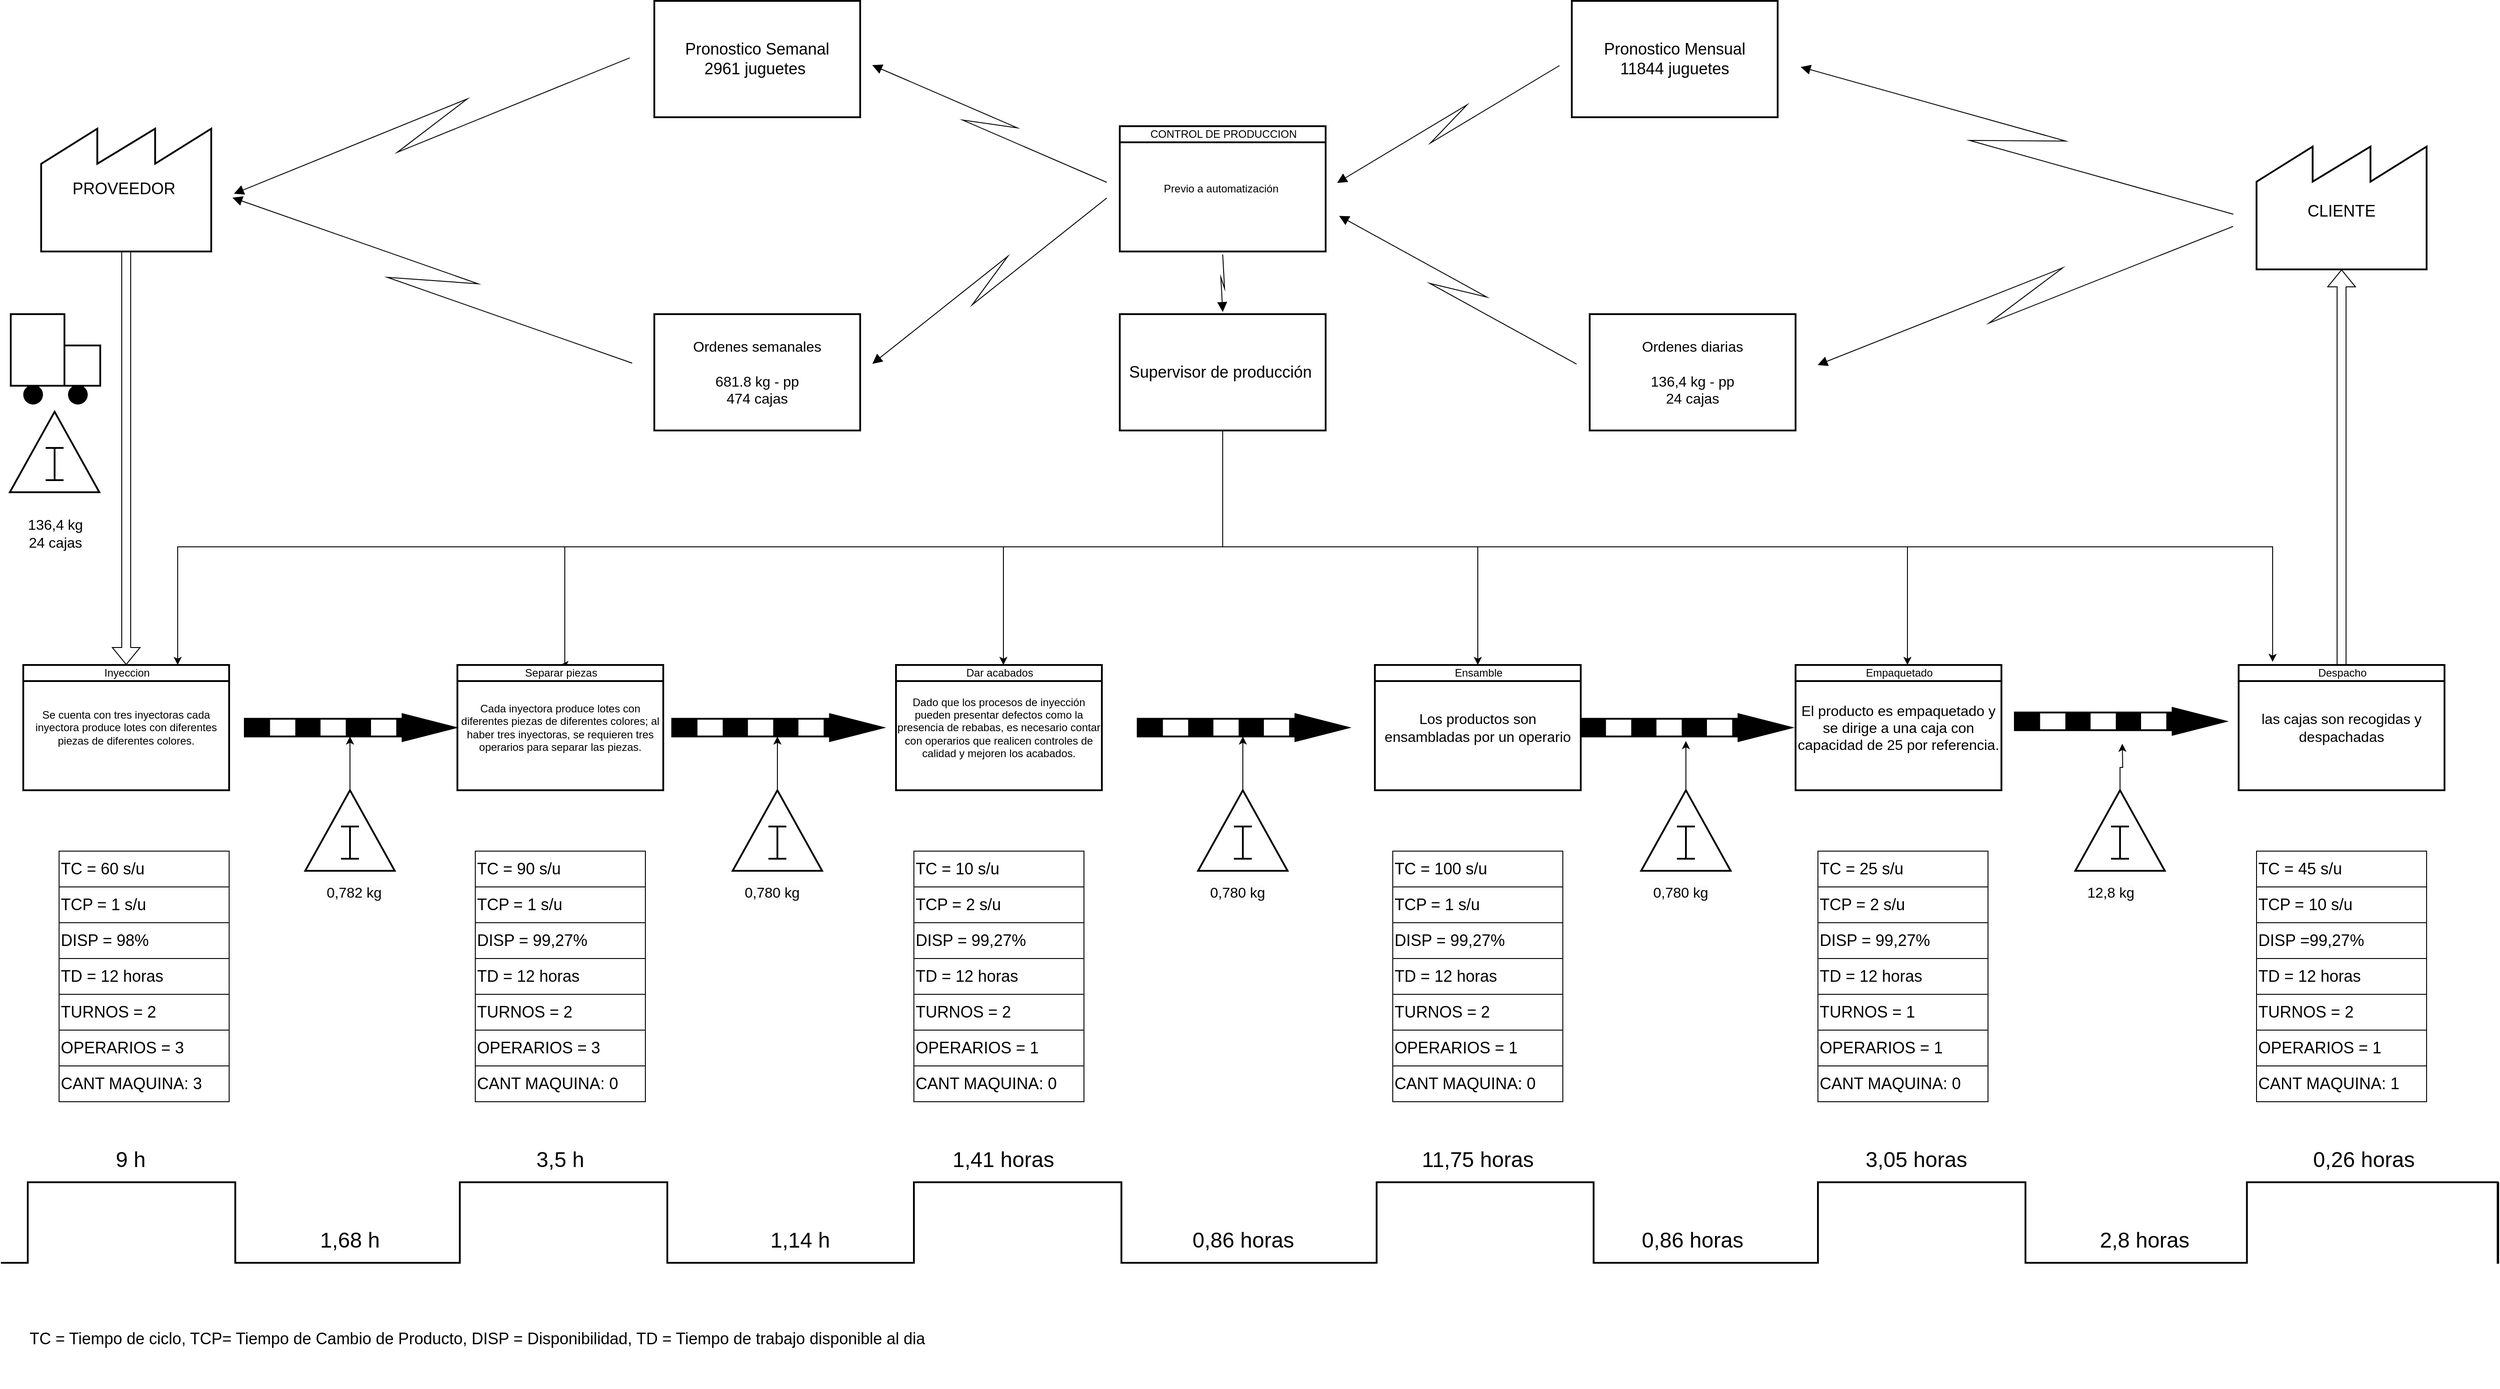 <mxfile version="26.0.4">
  <diagram name="Página-1" id="v0I3-2rEsh6XnJ5ouGjw">
    <mxGraphModel dx="2647" dy="1703" grid="0" gridSize="10" guides="1" tooltips="1" connect="1" arrows="1" fold="1" page="1" pageScale="1" pageWidth="1654" pageHeight="2336" math="0" shadow="0">
      <root>
        <mxCell id="0" />
        <mxCell id="1" parent="0" />
        <mxCell id="F1pNL2VdmpR060pusoOi-2" value="&lt;table cellpadding=&quot;5&quot; cellspacing=&quot;0&quot; style=&quot;width: 100%; height: 100%;&quot;&gt;&lt;tbody&gt;&lt;tr&gt;&lt;td height=&quot;50%&quot;&gt;&lt;/td&gt;&lt;/tr&gt;&lt;tr&gt;&lt;td align=&quot;center&quot; height=&quot;50%&quot;&gt;&lt;font style=&quot;font-size: 18px;&quot;&gt;CLIENTE&lt;/font&gt;&lt;/td&gt;&lt;/tr&gt;&lt;/tbody&gt;&lt;/table&gt;" style="strokeWidth=2;html=1;shape=mxgraph.lean_mapping.outside_sources;whiteSpace=wrap;align=center;" parent="1" vertex="1">
          <mxGeometry x="2710" y="220" width="190" height="140" as="geometry" />
        </mxCell>
        <mxCell id="F1pNL2VdmpR060pusoOi-4" value="&lt;font style=&quot;font-size: 18px;&quot;&gt;PROVEEDOR&amp;nbsp;&lt;/font&gt;" style="strokeWidth=2;html=1;shape=mxgraph.lean_mapping.outside_sources;whiteSpace=wrap;align=center;" parent="1" vertex="1">
          <mxGeometry x="235" y="200" width="190" height="140" as="geometry" />
        </mxCell>
        <mxCell id="F1pNL2VdmpR060pusoOi-5" value="Previo a automatización&amp;nbsp;" style="strokeWidth=2;html=1;shape=mxgraph.lean_mapping.manufacturing_process;fontSize=12;verticalAlign=middle;html=1;align=center;whiteSpace=wrap;" parent="1" vertex="1">
          <mxGeometry x="1440" y="200" width="230" height="140" as="geometry" />
        </mxCell>
        <mxCell id="F1pNL2VdmpR060pusoOi-6" value="CONTROL DE PRODUCCION" style="text;fontSize=12;spacingLeft=2;verticalAlign=top;html=1;align=center;spacingTop=-5;resizeWidth=1;whiteSpace=wrap;" parent="F1pNL2VdmpR060pusoOi-5" vertex="1">
          <mxGeometry width="230" height="50" as="geometry" />
        </mxCell>
        <mxCell id="F1pNL2VdmpR060pusoOi-299" style="edgeStyle=orthogonalEdgeStyle;rounded=0;orthogonalLoop=1;jettySize=auto;html=1;entryX=0.75;entryY=0;entryDx=0;entryDy=0;" parent="1" source="F1pNL2VdmpR060pusoOi-9" target="F1pNL2VdmpR060pusoOi-33" edge="1">
          <mxGeometry relative="1" as="geometry">
            <Array as="points">
              <mxPoint x="1555" y="670" />
              <mxPoint x="388" y="670" />
            </Array>
          </mxGeometry>
        </mxCell>
        <mxCell id="F1pNL2VdmpR060pusoOi-302" style="edgeStyle=orthogonalEdgeStyle;rounded=0;orthogonalLoop=1;jettySize=auto;html=1;" parent="1" source="F1pNL2VdmpR060pusoOi-9" target="F1pNL2VdmpR060pusoOi-43" edge="1">
          <mxGeometry relative="1" as="geometry">
            <Array as="points">
              <mxPoint x="1555" y="670" />
              <mxPoint x="1840" y="670" />
            </Array>
          </mxGeometry>
        </mxCell>
        <mxCell id="F1pNL2VdmpR060pusoOi-303" style="edgeStyle=orthogonalEdgeStyle;rounded=0;orthogonalLoop=1;jettySize=auto;html=1;" parent="1" source="F1pNL2VdmpR060pusoOi-9" target="F1pNL2VdmpR060pusoOi-37" edge="1">
          <mxGeometry relative="1" as="geometry">
            <Array as="points">
              <mxPoint x="1555" y="670" />
              <mxPoint x="1310" y="670" />
            </Array>
          </mxGeometry>
        </mxCell>
        <mxCell id="F1pNL2VdmpR060pusoOi-305" style="edgeStyle=orthogonalEdgeStyle;rounded=0;orthogonalLoop=1;jettySize=auto;html=1;entryX=0.5;entryY=0;entryDx=0;entryDy=0;" parent="1" source="F1pNL2VdmpR060pusoOi-9" target="F1pNL2VdmpR060pusoOi-35" edge="1">
          <mxGeometry relative="1" as="geometry">
            <Array as="points">
              <mxPoint x="1555" y="670" />
              <mxPoint x="820" y="670" />
              <mxPoint x="820" y="802" />
            </Array>
          </mxGeometry>
        </mxCell>
        <mxCell id="F1pNL2VdmpR060pusoOi-307" style="edgeStyle=orthogonalEdgeStyle;rounded=0;orthogonalLoop=1;jettySize=auto;html=1;" parent="1" source="F1pNL2VdmpR060pusoOi-9" target="F1pNL2VdmpR060pusoOi-57" edge="1">
          <mxGeometry relative="1" as="geometry">
            <Array as="points">
              <mxPoint x="1555" y="670" />
              <mxPoint x="2320" y="670" />
            </Array>
          </mxGeometry>
        </mxCell>
        <mxCell id="F1pNL2VdmpR060pusoOi-9" value="&lt;span style=&quot;font-size: 18px; background-color: transparent; color: light-dark(rgb(0, 0, 0), rgb(255, 255, 255));&quot;&gt;Supervisor de producción&amp;nbsp;&lt;/span&gt;" style="strokeWidth=2;html=1;shape=mxgraph.lean_mapping.schedule;whiteSpace=wrap;align=center;" parent="1" vertex="1">
          <mxGeometry x="1440" y="410" width="230" height="130" as="geometry" />
        </mxCell>
        <mxCell id="F1pNL2VdmpR060pusoOi-10" value="&lt;span style=&quot;font-size: 16px; background-color: rgb(255, 255, 255);&quot;&gt;Ordenes semanales&lt;/span&gt;&lt;div style=&quot;font-size: 16px; background-color: rgb(255, 255, 255);&quot;&gt;&lt;br&gt;&lt;div&gt;&lt;span style=&quot;background-color: transparent; color: light-dark(rgb(0, 0, 0), rgb(255, 255, 255));&quot;&gt;681.8 kg - pp&lt;/span&gt;&lt;/div&gt;&lt;div&gt;474 cajas&lt;/div&gt;&lt;/div&gt;" style="strokeWidth=2;html=1;shape=mxgraph.lean_mapping.schedule;whiteSpace=wrap;align=center;" parent="1" vertex="1">
          <mxGeometry x="920" y="410" width="230" height="130" as="geometry" />
        </mxCell>
        <mxCell id="F1pNL2VdmpR060pusoOi-11" value="&lt;font style=&quot;font-size: 18px;&quot;&gt;Pronostico Semanal&lt;/font&gt;&lt;div&gt;&lt;font style=&quot;font-size: 18px;&quot;&gt;2961 juguetes&amp;nbsp;&lt;/font&gt;&lt;/div&gt;" style="strokeWidth=2;html=1;shape=mxgraph.lean_mapping.schedule;whiteSpace=wrap;align=center;" parent="1" vertex="1">
          <mxGeometry x="920" y="60" width="230" height="130" as="geometry" />
        </mxCell>
        <mxCell id="F1pNL2VdmpR060pusoOi-12" value="&lt;span style=&quot;font-size: 16px; background-color: rgb(255, 255, 255);&quot;&gt;Ordenes diarias&lt;/span&gt;&lt;div style=&quot;font-size: 16px; background-color: rgb(255, 255, 255);&quot;&gt;&lt;br&gt;&lt;div&gt;&lt;span style=&quot;background-color: transparent; color: light-dark(rgb(0, 0, 0), rgb(255, 255, 255));&quot;&gt;136,4 kg - pp&lt;/span&gt;&lt;/div&gt;&lt;div&gt;24&lt;span style=&quot;background-color: light-dark(rgb(255, 255, 255), rgb(18, 18, 18)); color: light-dark(rgb(0, 0, 0), rgb(255, 255, 255));&quot;&gt;&amp;nbsp;cajas&lt;/span&gt;&lt;/div&gt;&lt;/div&gt;" style="strokeWidth=2;html=1;shape=mxgraph.lean_mapping.schedule;whiteSpace=wrap;align=center;" parent="1" vertex="1">
          <mxGeometry x="1965" y="410" width="230" height="130" as="geometry" />
        </mxCell>
        <mxCell id="F1pNL2VdmpR060pusoOi-13" value="&lt;font style=&quot;font-size: 18px;&quot;&gt;Pronostico Mensual&lt;/font&gt;&lt;div&gt;&lt;span style=&quot;font-size: 18px;&quot;&gt;11844 juguetes&lt;/span&gt;&lt;/div&gt;" style="strokeWidth=2;html=1;shape=mxgraph.lean_mapping.schedule;whiteSpace=wrap;align=center;" parent="1" vertex="1">
          <mxGeometry x="1945" y="60" width="230" height="130" as="geometry" />
        </mxCell>
        <mxCell id="F1pNL2VdmpR060pusoOi-14" value="" style="shape=mxgraph.lean_mapping.electronic_info_flow_edge;html=1;rounded=0;entryX=1;entryY=0.5;entryDx=0;entryDy=0;exitX=0.005;exitY=0.625;exitDx=0;exitDy=0;exitPerimeter=0;" parent="1" source="F1pNL2VdmpR060pusoOi-2" target="F1pNL2VdmpR060pusoOi-13" edge="1">
          <mxGeometry x="-0.134" y="-49" width="100" height="100" relative="1" as="geometry">
            <mxPoint x="2265" y="300" as="sourcePoint" />
            <mxPoint x="2365" y="200" as="targetPoint" />
            <mxPoint x="-1" as="offset" />
          </mxGeometry>
        </mxCell>
        <mxCell id="F1pNL2VdmpR060pusoOi-15" value="" style="shape=mxgraph.lean_mapping.electronic_info_flow_edge;html=1;rounded=0;entryX=1;entryY=0.5;entryDx=0;entryDy=0;exitX=-0.003;exitY=0.596;exitDx=0;exitDy=0;exitPerimeter=0;" parent="1" source="F1pNL2VdmpR060pusoOi-2" target="F1pNL2VdmpR060pusoOi-12" edge="1">
          <mxGeometry width="100" height="100" relative="1" as="geometry">
            <mxPoint x="2265" y="560" as="sourcePoint" />
            <mxPoint x="2365" y="460" as="targetPoint" />
          </mxGeometry>
        </mxCell>
        <mxCell id="F1pNL2VdmpR060pusoOi-16" value="" style="shape=mxgraph.lean_mapping.electronic_info_flow_edge;html=1;rounded=0;entryX=1.006;entryY=0.654;entryDx=0;entryDy=0;entryPerimeter=0;exitX=0;exitY=0.5;exitDx=0;exitDy=0;" parent="1" source="F1pNL2VdmpR060pusoOi-12" target="F1pNL2VdmpR060pusoOi-5" edge="1">
          <mxGeometry width="100" height="100" relative="1" as="geometry">
            <mxPoint x="1760" y="460" as="sourcePoint" />
            <mxPoint x="1860" y="360" as="targetPoint" />
          </mxGeometry>
        </mxCell>
        <mxCell id="F1pNL2VdmpR060pusoOi-18" value="" style="shape=mxgraph.lean_mapping.electronic_info_flow_edge;html=1;rounded=0;entryX=1;entryY=0.5;entryDx=0;entryDy=0;exitX=0;exitY=0.5;exitDx=0;exitDy=0;" parent="1" source="F1pNL2VdmpR060pusoOi-13" target="F1pNL2VdmpR060pusoOi-5" edge="1">
          <mxGeometry width="100" height="100" relative="1" as="geometry">
            <mxPoint x="1720" y="150" as="sourcePoint" />
            <mxPoint x="1820" y="50" as="targetPoint" />
          </mxGeometry>
        </mxCell>
        <mxCell id="F1pNL2VdmpR060pusoOi-19" value="" style="shape=mxgraph.lean_mapping.electronic_info_flow_edge;html=1;rounded=0;entryX=1;entryY=0.5;entryDx=0;entryDy=0;exitX=0;exitY=0.5;exitDx=0;exitDy=0;" parent="1" source="F1pNL2VdmpR060pusoOi-5" target="F1pNL2VdmpR060pusoOi-11" edge="1">
          <mxGeometry width="100" height="100" relative="1" as="geometry">
            <mxPoint x="1190" y="340" as="sourcePoint" />
            <mxPoint x="1290" y="240" as="targetPoint" />
          </mxGeometry>
        </mxCell>
        <mxCell id="F1pNL2VdmpR060pusoOi-20" value="" style="shape=mxgraph.lean_mapping.electronic_info_flow_edge;html=1;rounded=0;entryX=1;entryY=0.5;entryDx=0;entryDy=0;exitX=0;exitY=0.5;exitDx=0;exitDy=0;" parent="1" source="F1pNL2VdmpR060pusoOi-5" target="F1pNL2VdmpR060pusoOi-10" edge="1">
          <mxGeometry width="100" height="100" relative="1" as="geometry">
            <mxPoint x="1130" y="350" as="sourcePoint" />
            <mxPoint x="1230" y="250" as="targetPoint" />
          </mxGeometry>
        </mxCell>
        <mxCell id="F1pNL2VdmpR060pusoOi-21" value="" style="shape=mxgraph.lean_mapping.electronic_info_flow_edge;html=1;rounded=0;entryX=1.01;entryY=0.596;entryDx=0;entryDy=0;entryPerimeter=0;exitX=-0.013;exitY=0.425;exitDx=0;exitDy=0;exitPerimeter=0;" parent="1" source="F1pNL2VdmpR060pusoOi-11" target="F1pNL2VdmpR060pusoOi-4" edge="1">
          <mxGeometry width="100" height="100" relative="1" as="geometry">
            <mxPoint x="360" y="340" as="sourcePoint" />
            <mxPoint x="460" y="240" as="targetPoint" />
          </mxGeometry>
        </mxCell>
        <mxCell id="F1pNL2VdmpR060pusoOi-22" value="" style="shape=mxgraph.lean_mapping.electronic_info_flow_edge;html=1;rounded=0;entryX=1;entryY=0.5;entryDx=0;entryDy=0;exitX=0;exitY=0.5;exitDx=0;exitDy=0;" parent="1" source="F1pNL2VdmpR060pusoOi-10" target="F1pNL2VdmpR060pusoOi-4" edge="1">
          <mxGeometry width="100" height="100" relative="1" as="geometry">
            <mxPoint x="230" y="630" as="sourcePoint" />
            <mxPoint x="330" y="530" as="targetPoint" />
          </mxGeometry>
        </mxCell>
        <mxCell id="F1pNL2VdmpR060pusoOi-23" value="" style="shape=mxgraph.lean_mapping.electronic_info_flow_edge;html=1;rounded=0;entryX=0.5;entryY=0;entryDx=0;entryDy=0;exitX=0.5;exitY=1;exitDx=0;exitDy=0;" parent="1" source="F1pNL2VdmpR060pusoOi-5" target="F1pNL2VdmpR060pusoOi-9" edge="1">
          <mxGeometry x="0.782" y="14" width="100" height="100" relative="1" as="geometry">
            <mxPoint x="1560" y="410" as="sourcePoint" />
            <mxPoint x="1660" y="350" as="targetPoint" />
            <Array as="points">
              <mxPoint x="1780" y="210" />
            </Array>
            <mxPoint as="offset" />
          </mxGeometry>
        </mxCell>
        <mxCell id="F1pNL2VdmpR060pusoOi-24" value="" style="shape=flexArrow;html=1;rounded=0;exitX=0.5;exitY=1;exitDx=0;exitDy=0;entryX=0.5;entryY=0;entryDx=0;entryDy=0;" parent="1" source="F1pNL2VdmpR060pusoOi-4" target="F1pNL2VdmpR060pusoOi-33" edge="1">
          <mxGeometry width="100" height="100" relative="1" as="geometry">
            <mxPoint x="170" y="530" as="sourcePoint" />
            <mxPoint x="177" y="746.055" as="targetPoint" />
            <Array as="points" />
          </mxGeometry>
        </mxCell>
        <mxCell id="F1pNL2VdmpR060pusoOi-32" value="Se cuenta con tres inyectoras cada inyectora produce lotes con diferentes piezas de diferentes colores." style="strokeWidth=2;html=1;shape=mxgraph.lean_mapping.manufacturing_process;fontSize=12;verticalAlign=middle;html=1;align=center;whiteSpace=wrap;" parent="1" vertex="1">
          <mxGeometry x="215" y="802" width="230" height="140" as="geometry" />
        </mxCell>
        <mxCell id="F1pNL2VdmpR060pusoOi-33" value="Inyeccion" style="text;fontSize=12;spacingLeft=2;verticalAlign=top;html=1;align=center;spacingTop=-5;resizeWidth=1;whiteSpace=wrap;" parent="F1pNL2VdmpR060pusoOi-32" vertex="1">
          <mxGeometry width="230" height="50" as="geometry" />
        </mxCell>
        <mxCell id="F1pNL2VdmpR060pusoOi-34" value="Cada inyectora produce lotes con diferentes piezas de diferentes colores; al haber tres inyectoras, se requieren tres operarios para separar las piezas." style="strokeWidth=2;html=1;shape=mxgraph.lean_mapping.manufacturing_process;fontSize=12;verticalAlign=middle;html=1;align=center;whiteSpace=wrap;" parent="1" vertex="1">
          <mxGeometry x="700" y="802" width="230" height="140" as="geometry" />
        </mxCell>
        <mxCell id="F1pNL2VdmpR060pusoOi-35" value="Separar piezas" style="text;fontSize=12;spacingLeft=2;verticalAlign=top;html=1;align=center;spacingTop=-5;resizeWidth=1;whiteSpace=wrap;" parent="F1pNL2VdmpR060pusoOi-34" vertex="1">
          <mxGeometry width="230" height="50" as="geometry" />
        </mxCell>
        <mxCell id="F1pNL2VdmpR060pusoOi-36" value="Dado que los procesos de inyección pueden presentar defectos como la presencia de rebabas, es necesario contar con operarios que realicen controles de calidad y mejoren los acabados." style="strokeWidth=2;html=1;shape=mxgraph.lean_mapping.manufacturing_process;fontSize=12;verticalAlign=middle;html=1;align=center;whiteSpace=wrap;" parent="1" vertex="1">
          <mxGeometry x="1190" y="802" width="230" height="140" as="geometry" />
        </mxCell>
        <mxCell id="F1pNL2VdmpR060pusoOi-37" value="Dar acabados" style="text;fontSize=12;spacingLeft=2;verticalAlign=top;html=1;align=center;spacingTop=-5;resizeWidth=1;whiteSpace=wrap;" parent="F1pNL2VdmpR060pusoOi-36" vertex="1">
          <mxGeometry width="230" height="50" as="geometry" />
        </mxCell>
        <mxCell id="F1pNL2VdmpR060pusoOi-42" value="&lt;span style=&quot;font-size: 16px; background-color: rgb(255, 255, 255);&quot;&gt;Los productos son ensambladas por un operario&lt;/span&gt;" style="strokeWidth=2;html=1;shape=mxgraph.lean_mapping.manufacturing_process;fontSize=12;verticalAlign=middle;html=1;align=center;whiteSpace=wrap;" parent="1" vertex="1">
          <mxGeometry x="1725" y="802" width="230" height="140" as="geometry" />
        </mxCell>
        <mxCell id="F1pNL2VdmpR060pusoOi-43" value="Ensamble" style="text;fontSize=12;spacingLeft=2;verticalAlign=top;html=1;align=center;spacingTop=-5;resizeWidth=1;whiteSpace=wrap;" parent="F1pNL2VdmpR060pusoOi-42" vertex="1">
          <mxGeometry width="230" height="50" as="geometry" />
        </mxCell>
        <mxCell id="F1pNL2VdmpR060pusoOi-56" value="&lt;span style=&quot;font-size: 16px; background-color: rgb(255, 255, 255);&quot;&gt;El producto es empaquetado y se dirige a una caja con capacidad de 25 por referencia.&lt;/span&gt;" style="strokeWidth=2;html=1;shape=mxgraph.lean_mapping.manufacturing_process;fontSize=12;verticalAlign=middle;html=1;align=center;whiteSpace=wrap;" parent="1" vertex="1">
          <mxGeometry x="2195" y="802" width="230" height="140" as="geometry" />
        </mxCell>
        <mxCell id="F1pNL2VdmpR060pusoOi-57" value="Empaquetado" style="text;fontSize=12;spacingLeft=2;verticalAlign=top;html=1;align=center;spacingTop=-5;resizeWidth=1;whiteSpace=wrap;" parent="F1pNL2VdmpR060pusoOi-56" vertex="1">
          <mxGeometry width="230" height="50" as="geometry" />
        </mxCell>
        <mxCell id="F1pNL2VdmpR060pusoOi-58" value="" style="verticalLabelPosition=bottom;html=1;verticalAlign=top;strokeWidth=2;shape=mxgraph.lean_mapping.push_arrow;" parent="1" vertex="1">
          <mxGeometry x="1955" y="857" width="235" height="30" as="geometry" />
        </mxCell>
        <mxCell id="F1pNL2VdmpR060pusoOi-59" value="" style="edgeStyle=orthogonalEdgeStyle;rounded=0;orthogonalLoop=1;jettySize=auto;html=1;" parent="1" source="F1pNL2VdmpR060pusoOi-60" target="F1pNL2VdmpR060pusoOi-58" edge="1">
          <mxGeometry relative="1" as="geometry" />
        </mxCell>
        <mxCell id="F1pNL2VdmpR060pusoOi-60" value="" style="verticalLabelPosition=bottom;html=1;verticalAlign=top;strokeWidth=2;shape=mxgraph.lean_mapping.inventory_box;" parent="1" vertex="1">
          <mxGeometry x="2022.5" y="942" width="100" height="90" as="geometry" />
        </mxCell>
        <mxCell id="F1pNL2VdmpR060pusoOi-66" value="&lt;span style=&quot;font-size: 16px; background-color: rgb(255, 255, 255);&quot;&gt;las cajas son recogidas y despachadas&lt;/span&gt;" style="strokeWidth=2;html=1;shape=mxgraph.lean_mapping.manufacturing_process;fontSize=12;verticalAlign=middle;html=1;align=center;whiteSpace=wrap;" parent="1" vertex="1">
          <mxGeometry x="2690" y="802" width="230" height="140" as="geometry" />
        </mxCell>
        <mxCell id="F1pNL2VdmpR060pusoOi-67" value="Despacho" style="text;fontSize=12;spacingLeft=2;verticalAlign=top;html=1;align=center;spacingTop=-5;resizeWidth=1;whiteSpace=wrap;" parent="F1pNL2VdmpR060pusoOi-66" vertex="1">
          <mxGeometry width="230" height="50" as="geometry" />
        </mxCell>
        <mxCell id="F1pNL2VdmpR060pusoOi-114" value="" style="text;fontSize=8;spacingLeft=2;verticalAlign=middle;html=1;whiteSpace=wrap;" parent="1" vertex="1">
          <mxGeometry x="630" y="1490" width="180" height="90.0" as="geometry" />
        </mxCell>
        <mxCell id="F1pNL2VdmpR060pusoOi-154" value="" style="shape=table;startSize=0;container=1;collapsible=0;childLayout=tableLayout;" parent="1" vertex="1">
          <mxGeometry x="255" y="1010" width="190" height="280" as="geometry" />
        </mxCell>
        <mxCell id="F1pNL2VdmpR060pusoOi-155" value="" style="shape=tableRow;horizontal=0;startSize=0;swimlaneHead=0;swimlaneBody=0;strokeColor=inherit;top=0;left=0;bottom=0;right=0;collapsible=0;dropTarget=0;fillColor=none;points=[[0,0.5],[1,0.5]];portConstraint=eastwest;" parent="F1pNL2VdmpR060pusoOi-154" vertex="1">
          <mxGeometry width="190" height="40" as="geometry" />
        </mxCell>
        <mxCell id="F1pNL2VdmpR060pusoOi-156" value="&lt;font style=&quot;font-size: 18px;&quot;&gt;TC = 60 s/u&lt;/font&gt;" style="shape=partialRectangle;html=1;whiteSpace=wrap;connectable=0;strokeColor=inherit;overflow=hidden;fillColor=none;top=0;left=0;bottom=0;right=0;pointerEvents=1;align=left;" parent="F1pNL2VdmpR060pusoOi-155" vertex="1">
          <mxGeometry width="190" height="40" as="geometry">
            <mxRectangle width="190" height="40" as="alternateBounds" />
          </mxGeometry>
        </mxCell>
        <mxCell id="F1pNL2VdmpR060pusoOi-157" value="" style="shape=tableRow;horizontal=0;startSize=0;swimlaneHead=0;swimlaneBody=0;strokeColor=inherit;top=0;left=0;bottom=0;right=0;collapsible=0;dropTarget=0;fillColor=none;points=[[0,0.5],[1,0.5]];portConstraint=eastwest;" parent="F1pNL2VdmpR060pusoOi-154" vertex="1">
          <mxGeometry y="40" width="190" height="40" as="geometry" />
        </mxCell>
        <mxCell id="F1pNL2VdmpR060pusoOi-158" value="&lt;font style=&quot;font-size: 18px;&quot;&gt;TCP = 1 s/u&lt;/font&gt;" style="shape=partialRectangle;html=1;whiteSpace=wrap;connectable=0;strokeColor=inherit;overflow=hidden;fillColor=none;top=0;left=0;bottom=0;right=0;pointerEvents=1;align=left;" parent="F1pNL2VdmpR060pusoOi-157" vertex="1">
          <mxGeometry width="190" height="40" as="geometry">
            <mxRectangle width="190" height="40" as="alternateBounds" />
          </mxGeometry>
        </mxCell>
        <mxCell id="F1pNL2VdmpR060pusoOi-159" value="" style="shape=tableRow;horizontal=0;startSize=0;swimlaneHead=0;swimlaneBody=0;strokeColor=inherit;top=0;left=0;bottom=0;right=0;collapsible=0;dropTarget=0;fillColor=none;points=[[0,0.5],[1,0.5]];portConstraint=eastwest;" parent="F1pNL2VdmpR060pusoOi-154" vertex="1">
          <mxGeometry y="80" width="190" height="40" as="geometry" />
        </mxCell>
        <mxCell id="F1pNL2VdmpR060pusoOi-160" value="&lt;font style=&quot;font-size: 18px;&quot;&gt;DISP = 98%&lt;/font&gt;" style="shape=partialRectangle;html=1;whiteSpace=wrap;connectable=0;strokeColor=inherit;overflow=hidden;fillColor=none;top=0;left=0;bottom=0;right=0;pointerEvents=1;align=left;" parent="F1pNL2VdmpR060pusoOi-159" vertex="1">
          <mxGeometry width="190" height="40" as="geometry">
            <mxRectangle width="190" height="40" as="alternateBounds" />
          </mxGeometry>
        </mxCell>
        <mxCell id="F1pNL2VdmpR060pusoOi-161" value="" style="shape=tableRow;horizontal=0;startSize=0;swimlaneHead=0;swimlaneBody=0;strokeColor=inherit;top=0;left=0;bottom=0;right=0;collapsible=0;dropTarget=0;fillColor=none;points=[[0,0.5],[1,0.5]];portConstraint=eastwest;" parent="F1pNL2VdmpR060pusoOi-154" vertex="1">
          <mxGeometry y="120" width="190" height="40" as="geometry" />
        </mxCell>
        <mxCell id="F1pNL2VdmpR060pusoOi-162" value="&lt;font style=&quot;font-size: 18px;&quot;&gt;TD = 12 horas&lt;/font&gt;" style="shape=partialRectangle;html=1;whiteSpace=wrap;connectable=0;strokeColor=inherit;overflow=hidden;fillColor=none;top=0;left=0;bottom=0;right=0;pointerEvents=1;align=left;" parent="F1pNL2VdmpR060pusoOi-161" vertex="1">
          <mxGeometry width="190" height="40" as="geometry">
            <mxRectangle width="190" height="40" as="alternateBounds" />
          </mxGeometry>
        </mxCell>
        <mxCell id="F1pNL2VdmpR060pusoOi-163" value="" style="shape=tableRow;horizontal=0;startSize=0;swimlaneHead=0;swimlaneBody=0;strokeColor=inherit;top=0;left=0;bottom=0;right=0;collapsible=0;dropTarget=0;fillColor=none;points=[[0,0.5],[1,0.5]];portConstraint=eastwest;" parent="F1pNL2VdmpR060pusoOi-154" vertex="1">
          <mxGeometry y="160" width="190" height="40" as="geometry" />
        </mxCell>
        <mxCell id="F1pNL2VdmpR060pusoOi-164" value="&lt;font style=&quot;font-size: 18px;&quot;&gt;TURNOS = 2&lt;/font&gt;" style="shape=partialRectangle;html=1;whiteSpace=wrap;connectable=0;strokeColor=inherit;overflow=hidden;fillColor=none;top=0;left=0;bottom=0;right=0;pointerEvents=1;align=left;" parent="F1pNL2VdmpR060pusoOi-163" vertex="1">
          <mxGeometry width="190" height="40" as="geometry">
            <mxRectangle width="190" height="40" as="alternateBounds" />
          </mxGeometry>
        </mxCell>
        <mxCell id="F1pNL2VdmpR060pusoOi-165" value="" style="shape=tableRow;horizontal=0;startSize=0;swimlaneHead=0;swimlaneBody=0;strokeColor=inherit;top=0;left=0;bottom=0;right=0;collapsible=0;dropTarget=0;fillColor=none;points=[[0,0.5],[1,0.5]];portConstraint=eastwest;" parent="F1pNL2VdmpR060pusoOi-154" vertex="1">
          <mxGeometry y="200" width="190" height="40" as="geometry" />
        </mxCell>
        <mxCell id="F1pNL2VdmpR060pusoOi-166" value="&lt;font style=&quot;font-size: 18px;&quot;&gt;OPERARIOS = 3&lt;/font&gt;" style="shape=partialRectangle;html=1;whiteSpace=wrap;connectable=0;strokeColor=inherit;overflow=hidden;fillColor=none;top=0;left=0;bottom=0;right=0;pointerEvents=1;align=left;" parent="F1pNL2VdmpR060pusoOi-165" vertex="1">
          <mxGeometry width="190" height="40" as="geometry">
            <mxRectangle width="190" height="40" as="alternateBounds" />
          </mxGeometry>
        </mxCell>
        <mxCell id="F1pNL2VdmpR060pusoOi-167" value="" style="shape=tableRow;horizontal=0;startSize=0;swimlaneHead=0;swimlaneBody=0;strokeColor=inherit;top=0;left=0;bottom=0;right=0;collapsible=0;dropTarget=0;fillColor=none;points=[[0,0.5],[1,0.5]];portConstraint=eastwest;" parent="F1pNL2VdmpR060pusoOi-154" vertex="1">
          <mxGeometry y="240" width="190" height="40" as="geometry" />
        </mxCell>
        <mxCell id="F1pNL2VdmpR060pusoOi-168" value="&lt;font style=&quot;font-size: 18px;&quot;&gt;CANT MAQUINA: 3&lt;/font&gt;" style="shape=partialRectangle;html=1;whiteSpace=wrap;connectable=0;strokeColor=inherit;overflow=hidden;fillColor=none;top=0;left=0;bottom=0;right=0;pointerEvents=1;align=left;" parent="F1pNL2VdmpR060pusoOi-167" vertex="1">
          <mxGeometry width="190" height="40" as="geometry">
            <mxRectangle width="190" height="40" as="alternateBounds" />
          </mxGeometry>
        </mxCell>
        <mxCell id="F1pNL2VdmpR060pusoOi-170" value="" style="shape=table;startSize=0;container=1;collapsible=0;childLayout=tableLayout;" parent="1" vertex="1">
          <mxGeometry x="720" y="1010" width="190" height="280" as="geometry" />
        </mxCell>
        <mxCell id="F1pNL2VdmpR060pusoOi-171" value="" style="shape=tableRow;horizontal=0;startSize=0;swimlaneHead=0;swimlaneBody=0;strokeColor=inherit;top=0;left=0;bottom=0;right=0;collapsible=0;dropTarget=0;fillColor=none;points=[[0,0.5],[1,0.5]];portConstraint=eastwest;" parent="F1pNL2VdmpR060pusoOi-170" vertex="1">
          <mxGeometry width="190" height="40" as="geometry" />
        </mxCell>
        <mxCell id="F1pNL2VdmpR060pusoOi-172" value="&lt;font style=&quot;font-size: 18px;&quot;&gt;TC = 90 s/u&lt;/font&gt;" style="shape=partialRectangle;html=1;whiteSpace=wrap;connectable=0;strokeColor=inherit;overflow=hidden;fillColor=none;top=0;left=0;bottom=0;right=0;pointerEvents=1;align=left;" parent="F1pNL2VdmpR060pusoOi-171" vertex="1">
          <mxGeometry width="190" height="40" as="geometry">
            <mxRectangle width="190" height="40" as="alternateBounds" />
          </mxGeometry>
        </mxCell>
        <mxCell id="F1pNL2VdmpR060pusoOi-173" value="" style="shape=tableRow;horizontal=0;startSize=0;swimlaneHead=0;swimlaneBody=0;strokeColor=inherit;top=0;left=0;bottom=0;right=0;collapsible=0;dropTarget=0;fillColor=none;points=[[0,0.5],[1,0.5]];portConstraint=eastwest;" parent="F1pNL2VdmpR060pusoOi-170" vertex="1">
          <mxGeometry y="40" width="190" height="40" as="geometry" />
        </mxCell>
        <mxCell id="F1pNL2VdmpR060pusoOi-174" value="&lt;font style=&quot;font-size: 18px;&quot;&gt;TCP = 1 s/u&lt;/font&gt;" style="shape=partialRectangle;html=1;whiteSpace=wrap;connectable=0;strokeColor=inherit;overflow=hidden;fillColor=none;top=0;left=0;bottom=0;right=0;pointerEvents=1;align=left;" parent="F1pNL2VdmpR060pusoOi-173" vertex="1">
          <mxGeometry width="190" height="40" as="geometry">
            <mxRectangle width="190" height="40" as="alternateBounds" />
          </mxGeometry>
        </mxCell>
        <mxCell id="F1pNL2VdmpR060pusoOi-175" value="" style="shape=tableRow;horizontal=0;startSize=0;swimlaneHead=0;swimlaneBody=0;strokeColor=inherit;top=0;left=0;bottom=0;right=0;collapsible=0;dropTarget=0;fillColor=none;points=[[0,0.5],[1,0.5]];portConstraint=eastwest;" parent="F1pNL2VdmpR060pusoOi-170" vertex="1">
          <mxGeometry y="80" width="190" height="40" as="geometry" />
        </mxCell>
        <mxCell id="F1pNL2VdmpR060pusoOi-176" value="&lt;font style=&quot;font-size: 18px;&quot;&gt;DISP = 99,27%&lt;/font&gt;" style="shape=partialRectangle;html=1;whiteSpace=wrap;connectable=0;strokeColor=inherit;overflow=hidden;fillColor=none;top=0;left=0;bottom=0;right=0;pointerEvents=1;align=left;" parent="F1pNL2VdmpR060pusoOi-175" vertex="1">
          <mxGeometry width="190" height="40" as="geometry">
            <mxRectangle width="190" height="40" as="alternateBounds" />
          </mxGeometry>
        </mxCell>
        <mxCell id="F1pNL2VdmpR060pusoOi-177" value="" style="shape=tableRow;horizontal=0;startSize=0;swimlaneHead=0;swimlaneBody=0;strokeColor=inherit;top=0;left=0;bottom=0;right=0;collapsible=0;dropTarget=0;fillColor=none;points=[[0,0.5],[1,0.5]];portConstraint=eastwest;" parent="F1pNL2VdmpR060pusoOi-170" vertex="1">
          <mxGeometry y="120" width="190" height="40" as="geometry" />
        </mxCell>
        <mxCell id="F1pNL2VdmpR060pusoOi-178" value="&lt;span style=&quot;font-size: 18px;&quot;&gt;TD = 12 horas&lt;/span&gt;" style="shape=partialRectangle;html=1;whiteSpace=wrap;connectable=0;strokeColor=inherit;overflow=hidden;fillColor=none;top=0;left=0;bottom=0;right=0;pointerEvents=1;align=left;" parent="F1pNL2VdmpR060pusoOi-177" vertex="1">
          <mxGeometry width="190" height="40" as="geometry">
            <mxRectangle width="190" height="40" as="alternateBounds" />
          </mxGeometry>
        </mxCell>
        <mxCell id="F1pNL2VdmpR060pusoOi-179" value="" style="shape=tableRow;horizontal=0;startSize=0;swimlaneHead=0;swimlaneBody=0;strokeColor=inherit;top=0;left=0;bottom=0;right=0;collapsible=0;dropTarget=0;fillColor=none;points=[[0,0.5],[1,0.5]];portConstraint=eastwest;" parent="F1pNL2VdmpR060pusoOi-170" vertex="1">
          <mxGeometry y="160" width="190" height="40" as="geometry" />
        </mxCell>
        <mxCell id="F1pNL2VdmpR060pusoOi-180" value="&lt;font style=&quot;font-size: 18px;&quot;&gt;TURNOS = 2&lt;/font&gt;" style="shape=partialRectangle;html=1;whiteSpace=wrap;connectable=0;strokeColor=inherit;overflow=hidden;fillColor=none;top=0;left=0;bottom=0;right=0;pointerEvents=1;align=left;" parent="F1pNL2VdmpR060pusoOi-179" vertex="1">
          <mxGeometry width="190" height="40" as="geometry">
            <mxRectangle width="190" height="40" as="alternateBounds" />
          </mxGeometry>
        </mxCell>
        <mxCell id="F1pNL2VdmpR060pusoOi-181" value="" style="shape=tableRow;horizontal=0;startSize=0;swimlaneHead=0;swimlaneBody=0;strokeColor=inherit;top=0;left=0;bottom=0;right=0;collapsible=0;dropTarget=0;fillColor=none;points=[[0,0.5],[1,0.5]];portConstraint=eastwest;" parent="F1pNL2VdmpR060pusoOi-170" vertex="1">
          <mxGeometry y="200" width="190" height="40" as="geometry" />
        </mxCell>
        <mxCell id="F1pNL2VdmpR060pusoOi-182" value="&lt;font style=&quot;font-size: 18px;&quot;&gt;OPERARIOS = 3&lt;/font&gt;" style="shape=partialRectangle;html=1;whiteSpace=wrap;connectable=0;strokeColor=inherit;overflow=hidden;fillColor=none;top=0;left=0;bottom=0;right=0;pointerEvents=1;align=left;" parent="F1pNL2VdmpR060pusoOi-181" vertex="1">
          <mxGeometry width="190" height="40" as="geometry">
            <mxRectangle width="190" height="40" as="alternateBounds" />
          </mxGeometry>
        </mxCell>
        <mxCell id="F1pNL2VdmpR060pusoOi-183" value="" style="shape=tableRow;horizontal=0;startSize=0;swimlaneHead=0;swimlaneBody=0;strokeColor=inherit;top=0;left=0;bottom=0;right=0;collapsible=0;dropTarget=0;fillColor=none;points=[[0,0.5],[1,0.5]];portConstraint=eastwest;" parent="F1pNL2VdmpR060pusoOi-170" vertex="1">
          <mxGeometry y="240" width="190" height="40" as="geometry" />
        </mxCell>
        <mxCell id="F1pNL2VdmpR060pusoOi-184" value="&lt;font style=&quot;font-size: 18px;&quot;&gt;CANT MAQUINA: 0&lt;/font&gt;" style="shape=partialRectangle;html=1;whiteSpace=wrap;connectable=0;strokeColor=inherit;overflow=hidden;fillColor=none;top=0;left=0;bottom=0;right=0;pointerEvents=1;align=left;" parent="F1pNL2VdmpR060pusoOi-183" vertex="1">
          <mxGeometry width="190" height="40" as="geometry">
            <mxRectangle width="190" height="40" as="alternateBounds" />
          </mxGeometry>
        </mxCell>
        <mxCell id="F1pNL2VdmpR060pusoOi-185" value="" style="shape=table;startSize=0;container=1;collapsible=0;childLayout=tableLayout;" parent="1" vertex="1">
          <mxGeometry x="1210" y="1010" width="190" height="280" as="geometry" />
        </mxCell>
        <mxCell id="F1pNL2VdmpR060pusoOi-186" value="" style="shape=tableRow;horizontal=0;startSize=0;swimlaneHead=0;swimlaneBody=0;strokeColor=inherit;top=0;left=0;bottom=0;right=0;collapsible=0;dropTarget=0;fillColor=none;points=[[0,0.5],[1,0.5]];portConstraint=eastwest;" parent="F1pNL2VdmpR060pusoOi-185" vertex="1">
          <mxGeometry width="190" height="40" as="geometry" />
        </mxCell>
        <mxCell id="F1pNL2VdmpR060pusoOi-187" value="&lt;font style=&quot;font-size: 18px;&quot;&gt;TC = 10 s/u&lt;/font&gt;" style="shape=partialRectangle;html=1;whiteSpace=wrap;connectable=0;strokeColor=inherit;overflow=hidden;fillColor=none;top=0;left=0;bottom=0;right=0;pointerEvents=1;align=left;" parent="F1pNL2VdmpR060pusoOi-186" vertex="1">
          <mxGeometry width="190" height="40" as="geometry">
            <mxRectangle width="190" height="40" as="alternateBounds" />
          </mxGeometry>
        </mxCell>
        <mxCell id="F1pNL2VdmpR060pusoOi-188" value="" style="shape=tableRow;horizontal=0;startSize=0;swimlaneHead=0;swimlaneBody=0;strokeColor=inherit;top=0;left=0;bottom=0;right=0;collapsible=0;dropTarget=0;fillColor=none;points=[[0,0.5],[1,0.5]];portConstraint=eastwest;" parent="F1pNL2VdmpR060pusoOi-185" vertex="1">
          <mxGeometry y="40" width="190" height="40" as="geometry" />
        </mxCell>
        <mxCell id="F1pNL2VdmpR060pusoOi-189" value="&lt;font style=&quot;font-size: 18px;&quot;&gt;TCP = 2 s/u&lt;/font&gt;" style="shape=partialRectangle;html=1;whiteSpace=wrap;connectable=0;strokeColor=inherit;overflow=hidden;fillColor=none;top=0;left=0;bottom=0;right=0;pointerEvents=1;align=left;" parent="F1pNL2VdmpR060pusoOi-188" vertex="1">
          <mxGeometry width="190" height="40" as="geometry">
            <mxRectangle width="190" height="40" as="alternateBounds" />
          </mxGeometry>
        </mxCell>
        <mxCell id="F1pNL2VdmpR060pusoOi-190" value="" style="shape=tableRow;horizontal=0;startSize=0;swimlaneHead=0;swimlaneBody=0;strokeColor=inherit;top=0;left=0;bottom=0;right=0;collapsible=0;dropTarget=0;fillColor=none;points=[[0,0.5],[1,0.5]];portConstraint=eastwest;" parent="F1pNL2VdmpR060pusoOi-185" vertex="1">
          <mxGeometry y="80" width="190" height="40" as="geometry" />
        </mxCell>
        <mxCell id="F1pNL2VdmpR060pusoOi-191" value="&lt;font style=&quot;font-size: 18px;&quot;&gt;DISP = 99,27%&lt;/font&gt;" style="shape=partialRectangle;html=1;whiteSpace=wrap;connectable=0;strokeColor=inherit;overflow=hidden;fillColor=none;top=0;left=0;bottom=0;right=0;pointerEvents=1;align=left;" parent="F1pNL2VdmpR060pusoOi-190" vertex="1">
          <mxGeometry width="190" height="40" as="geometry">
            <mxRectangle width="190" height="40" as="alternateBounds" />
          </mxGeometry>
        </mxCell>
        <mxCell id="F1pNL2VdmpR060pusoOi-192" value="" style="shape=tableRow;horizontal=0;startSize=0;swimlaneHead=0;swimlaneBody=0;strokeColor=inherit;top=0;left=0;bottom=0;right=0;collapsible=0;dropTarget=0;fillColor=none;points=[[0,0.5],[1,0.5]];portConstraint=eastwest;" parent="F1pNL2VdmpR060pusoOi-185" vertex="1">
          <mxGeometry y="120" width="190" height="40" as="geometry" />
        </mxCell>
        <mxCell id="F1pNL2VdmpR060pusoOi-193" value="&lt;span style=&quot;font-size: 18px;&quot;&gt;TD = 12 horas&lt;/span&gt;" style="shape=partialRectangle;html=1;whiteSpace=wrap;connectable=0;strokeColor=inherit;overflow=hidden;fillColor=none;top=0;left=0;bottom=0;right=0;pointerEvents=1;align=left;" parent="F1pNL2VdmpR060pusoOi-192" vertex="1">
          <mxGeometry width="190" height="40" as="geometry">
            <mxRectangle width="190" height="40" as="alternateBounds" />
          </mxGeometry>
        </mxCell>
        <mxCell id="F1pNL2VdmpR060pusoOi-194" value="" style="shape=tableRow;horizontal=0;startSize=0;swimlaneHead=0;swimlaneBody=0;strokeColor=inherit;top=0;left=0;bottom=0;right=0;collapsible=0;dropTarget=0;fillColor=none;points=[[0,0.5],[1,0.5]];portConstraint=eastwest;" parent="F1pNL2VdmpR060pusoOi-185" vertex="1">
          <mxGeometry y="160" width="190" height="40" as="geometry" />
        </mxCell>
        <mxCell id="F1pNL2VdmpR060pusoOi-195" value="&lt;font style=&quot;font-size: 18px;&quot;&gt;TURNOS = 2&lt;/font&gt;" style="shape=partialRectangle;html=1;whiteSpace=wrap;connectable=0;strokeColor=inherit;overflow=hidden;fillColor=none;top=0;left=0;bottom=0;right=0;pointerEvents=1;align=left;" parent="F1pNL2VdmpR060pusoOi-194" vertex="1">
          <mxGeometry width="190" height="40" as="geometry">
            <mxRectangle width="190" height="40" as="alternateBounds" />
          </mxGeometry>
        </mxCell>
        <mxCell id="F1pNL2VdmpR060pusoOi-196" value="" style="shape=tableRow;horizontal=0;startSize=0;swimlaneHead=0;swimlaneBody=0;strokeColor=inherit;top=0;left=0;bottom=0;right=0;collapsible=0;dropTarget=0;fillColor=none;points=[[0,0.5],[1,0.5]];portConstraint=eastwest;" parent="F1pNL2VdmpR060pusoOi-185" vertex="1">
          <mxGeometry y="200" width="190" height="40" as="geometry" />
        </mxCell>
        <mxCell id="F1pNL2VdmpR060pusoOi-197" value="&lt;font style=&quot;font-size: 18px;&quot;&gt;OPERARIOS = 1&lt;/font&gt;" style="shape=partialRectangle;html=1;whiteSpace=wrap;connectable=0;strokeColor=inherit;overflow=hidden;fillColor=none;top=0;left=0;bottom=0;right=0;pointerEvents=1;align=left;" parent="F1pNL2VdmpR060pusoOi-196" vertex="1">
          <mxGeometry width="190" height="40" as="geometry">
            <mxRectangle width="190" height="40" as="alternateBounds" />
          </mxGeometry>
        </mxCell>
        <mxCell id="F1pNL2VdmpR060pusoOi-198" value="" style="shape=tableRow;horizontal=0;startSize=0;swimlaneHead=0;swimlaneBody=0;strokeColor=inherit;top=0;left=0;bottom=0;right=0;collapsible=0;dropTarget=0;fillColor=none;points=[[0,0.5],[1,0.5]];portConstraint=eastwest;" parent="F1pNL2VdmpR060pusoOi-185" vertex="1">
          <mxGeometry y="240" width="190" height="40" as="geometry" />
        </mxCell>
        <mxCell id="F1pNL2VdmpR060pusoOi-199" value="&lt;font style=&quot;font-size: 18px;&quot;&gt;CANT MAQUINA: 0&lt;/font&gt;" style="shape=partialRectangle;html=1;whiteSpace=wrap;connectable=0;strokeColor=inherit;overflow=hidden;fillColor=none;top=0;left=0;bottom=0;right=0;pointerEvents=1;align=left;" parent="F1pNL2VdmpR060pusoOi-198" vertex="1">
          <mxGeometry width="190" height="40" as="geometry">
            <mxRectangle width="190" height="40" as="alternateBounds" />
          </mxGeometry>
        </mxCell>
        <mxCell id="F1pNL2VdmpR060pusoOi-200" value="" style="shape=table;startSize=0;container=1;collapsible=0;childLayout=tableLayout;" parent="1" vertex="1">
          <mxGeometry x="1745" y="1010" width="190" height="280" as="geometry" />
        </mxCell>
        <mxCell id="F1pNL2VdmpR060pusoOi-201" value="" style="shape=tableRow;horizontal=0;startSize=0;swimlaneHead=0;swimlaneBody=0;strokeColor=inherit;top=0;left=0;bottom=0;right=0;collapsible=0;dropTarget=0;fillColor=none;points=[[0,0.5],[1,0.5]];portConstraint=eastwest;" parent="F1pNL2VdmpR060pusoOi-200" vertex="1">
          <mxGeometry width="190" height="40" as="geometry" />
        </mxCell>
        <mxCell id="F1pNL2VdmpR060pusoOi-202" value="&lt;font style=&quot;font-size: 18px;&quot;&gt;TC = 100 s/u&lt;/font&gt;" style="shape=partialRectangle;html=1;whiteSpace=wrap;connectable=0;strokeColor=inherit;overflow=hidden;fillColor=none;top=0;left=0;bottom=0;right=0;pointerEvents=1;align=left;" parent="F1pNL2VdmpR060pusoOi-201" vertex="1">
          <mxGeometry width="190" height="40" as="geometry">
            <mxRectangle width="190" height="40" as="alternateBounds" />
          </mxGeometry>
        </mxCell>
        <mxCell id="F1pNL2VdmpR060pusoOi-203" value="" style="shape=tableRow;horizontal=0;startSize=0;swimlaneHead=0;swimlaneBody=0;strokeColor=inherit;top=0;left=0;bottom=0;right=0;collapsible=0;dropTarget=0;fillColor=none;points=[[0,0.5],[1,0.5]];portConstraint=eastwest;" parent="F1pNL2VdmpR060pusoOi-200" vertex="1">
          <mxGeometry y="40" width="190" height="40" as="geometry" />
        </mxCell>
        <mxCell id="F1pNL2VdmpR060pusoOi-204" value="&lt;font style=&quot;font-size: 18px;&quot;&gt;TCP = 1 s/u&lt;/font&gt;" style="shape=partialRectangle;html=1;whiteSpace=wrap;connectable=0;strokeColor=inherit;overflow=hidden;fillColor=none;top=0;left=0;bottom=0;right=0;pointerEvents=1;align=left;" parent="F1pNL2VdmpR060pusoOi-203" vertex="1">
          <mxGeometry width="190" height="40" as="geometry">
            <mxRectangle width="190" height="40" as="alternateBounds" />
          </mxGeometry>
        </mxCell>
        <mxCell id="F1pNL2VdmpR060pusoOi-205" value="" style="shape=tableRow;horizontal=0;startSize=0;swimlaneHead=0;swimlaneBody=0;strokeColor=inherit;top=0;left=0;bottom=0;right=0;collapsible=0;dropTarget=0;fillColor=none;points=[[0,0.5],[1,0.5]];portConstraint=eastwest;" parent="F1pNL2VdmpR060pusoOi-200" vertex="1">
          <mxGeometry y="80" width="190" height="40" as="geometry" />
        </mxCell>
        <mxCell id="F1pNL2VdmpR060pusoOi-206" value="&lt;font style=&quot;font-size: 18px;&quot;&gt;DISP = 99,27%&lt;/font&gt;" style="shape=partialRectangle;html=1;whiteSpace=wrap;connectable=0;strokeColor=inherit;overflow=hidden;fillColor=none;top=0;left=0;bottom=0;right=0;pointerEvents=1;align=left;" parent="F1pNL2VdmpR060pusoOi-205" vertex="1">
          <mxGeometry width="190" height="40" as="geometry">
            <mxRectangle width="190" height="40" as="alternateBounds" />
          </mxGeometry>
        </mxCell>
        <mxCell id="F1pNL2VdmpR060pusoOi-207" value="" style="shape=tableRow;horizontal=0;startSize=0;swimlaneHead=0;swimlaneBody=0;strokeColor=inherit;top=0;left=0;bottom=0;right=0;collapsible=0;dropTarget=0;fillColor=none;points=[[0,0.5],[1,0.5]];portConstraint=eastwest;" parent="F1pNL2VdmpR060pusoOi-200" vertex="1">
          <mxGeometry y="120" width="190" height="40" as="geometry" />
        </mxCell>
        <mxCell id="F1pNL2VdmpR060pusoOi-208" value="&lt;span style=&quot;font-size: 18px;&quot;&gt;TD = 12 horas&lt;/span&gt;" style="shape=partialRectangle;html=1;whiteSpace=wrap;connectable=0;strokeColor=inherit;overflow=hidden;fillColor=none;top=0;left=0;bottom=0;right=0;pointerEvents=1;align=left;" parent="F1pNL2VdmpR060pusoOi-207" vertex="1">
          <mxGeometry width="190" height="40" as="geometry">
            <mxRectangle width="190" height="40" as="alternateBounds" />
          </mxGeometry>
        </mxCell>
        <mxCell id="F1pNL2VdmpR060pusoOi-209" value="" style="shape=tableRow;horizontal=0;startSize=0;swimlaneHead=0;swimlaneBody=0;strokeColor=inherit;top=0;left=0;bottom=0;right=0;collapsible=0;dropTarget=0;fillColor=none;points=[[0,0.5],[1,0.5]];portConstraint=eastwest;" parent="F1pNL2VdmpR060pusoOi-200" vertex="1">
          <mxGeometry y="160" width="190" height="40" as="geometry" />
        </mxCell>
        <mxCell id="F1pNL2VdmpR060pusoOi-210" value="&lt;font style=&quot;font-size: 18px;&quot;&gt;TURNOS = 2&lt;/font&gt;" style="shape=partialRectangle;html=1;whiteSpace=wrap;connectable=0;strokeColor=inherit;overflow=hidden;fillColor=none;top=0;left=0;bottom=0;right=0;pointerEvents=1;align=left;" parent="F1pNL2VdmpR060pusoOi-209" vertex="1">
          <mxGeometry width="190" height="40" as="geometry">
            <mxRectangle width="190" height="40" as="alternateBounds" />
          </mxGeometry>
        </mxCell>
        <mxCell id="F1pNL2VdmpR060pusoOi-211" value="" style="shape=tableRow;horizontal=0;startSize=0;swimlaneHead=0;swimlaneBody=0;strokeColor=inherit;top=0;left=0;bottom=0;right=0;collapsible=0;dropTarget=0;fillColor=none;points=[[0,0.5],[1,0.5]];portConstraint=eastwest;" parent="F1pNL2VdmpR060pusoOi-200" vertex="1">
          <mxGeometry y="200" width="190" height="40" as="geometry" />
        </mxCell>
        <mxCell id="F1pNL2VdmpR060pusoOi-212" value="&lt;font style=&quot;font-size: 18px;&quot;&gt;OPERARIOS = 1&lt;/font&gt;" style="shape=partialRectangle;html=1;whiteSpace=wrap;connectable=0;strokeColor=inherit;overflow=hidden;fillColor=none;top=0;left=0;bottom=0;right=0;pointerEvents=1;align=left;" parent="F1pNL2VdmpR060pusoOi-211" vertex="1">
          <mxGeometry width="190" height="40" as="geometry">
            <mxRectangle width="190" height="40" as="alternateBounds" />
          </mxGeometry>
        </mxCell>
        <mxCell id="F1pNL2VdmpR060pusoOi-213" value="" style="shape=tableRow;horizontal=0;startSize=0;swimlaneHead=0;swimlaneBody=0;strokeColor=inherit;top=0;left=0;bottom=0;right=0;collapsible=0;dropTarget=0;fillColor=none;points=[[0,0.5],[1,0.5]];portConstraint=eastwest;" parent="F1pNL2VdmpR060pusoOi-200" vertex="1">
          <mxGeometry y="240" width="190" height="40" as="geometry" />
        </mxCell>
        <mxCell id="F1pNL2VdmpR060pusoOi-214" value="&lt;font style=&quot;font-size: 18px;&quot;&gt;CANT MAQUINA: 0&lt;/font&gt;" style="shape=partialRectangle;html=1;whiteSpace=wrap;connectable=0;strokeColor=inherit;overflow=hidden;fillColor=none;top=0;left=0;bottom=0;right=0;pointerEvents=1;align=left;" parent="F1pNL2VdmpR060pusoOi-213" vertex="1">
          <mxGeometry width="190" height="40" as="geometry">
            <mxRectangle width="190" height="40" as="alternateBounds" />
          </mxGeometry>
        </mxCell>
        <mxCell id="F1pNL2VdmpR060pusoOi-230" value="" style="shape=table;startSize=0;container=1;collapsible=0;childLayout=tableLayout;" parent="1" vertex="1">
          <mxGeometry x="2220" y="1010" width="190" height="280" as="geometry" />
        </mxCell>
        <mxCell id="F1pNL2VdmpR060pusoOi-231" value="" style="shape=tableRow;horizontal=0;startSize=0;swimlaneHead=0;swimlaneBody=0;strokeColor=inherit;top=0;left=0;bottom=0;right=0;collapsible=0;dropTarget=0;fillColor=none;points=[[0,0.5],[1,0.5]];portConstraint=eastwest;" parent="F1pNL2VdmpR060pusoOi-230" vertex="1">
          <mxGeometry width="190" height="40" as="geometry" />
        </mxCell>
        <mxCell id="F1pNL2VdmpR060pusoOi-232" value="&lt;font style=&quot;font-size: 18px;&quot;&gt;TC = 25 s/u&lt;/font&gt;" style="shape=partialRectangle;html=1;whiteSpace=wrap;connectable=0;strokeColor=inherit;overflow=hidden;fillColor=none;top=0;left=0;bottom=0;right=0;pointerEvents=1;align=left;" parent="F1pNL2VdmpR060pusoOi-231" vertex="1">
          <mxGeometry width="190" height="40" as="geometry">
            <mxRectangle width="190" height="40" as="alternateBounds" />
          </mxGeometry>
        </mxCell>
        <mxCell id="F1pNL2VdmpR060pusoOi-233" value="" style="shape=tableRow;horizontal=0;startSize=0;swimlaneHead=0;swimlaneBody=0;strokeColor=inherit;top=0;left=0;bottom=0;right=0;collapsible=0;dropTarget=0;fillColor=none;points=[[0,0.5],[1,0.5]];portConstraint=eastwest;" parent="F1pNL2VdmpR060pusoOi-230" vertex="1">
          <mxGeometry y="40" width="190" height="40" as="geometry" />
        </mxCell>
        <mxCell id="F1pNL2VdmpR060pusoOi-234" value="&lt;font style=&quot;font-size: 18px;&quot;&gt;TCP = 2 s/u&lt;/font&gt;" style="shape=partialRectangle;html=1;whiteSpace=wrap;connectable=0;strokeColor=inherit;overflow=hidden;fillColor=none;top=0;left=0;bottom=0;right=0;pointerEvents=1;align=left;" parent="F1pNL2VdmpR060pusoOi-233" vertex="1">
          <mxGeometry width="190" height="40" as="geometry">
            <mxRectangle width="190" height="40" as="alternateBounds" />
          </mxGeometry>
        </mxCell>
        <mxCell id="F1pNL2VdmpR060pusoOi-235" value="" style="shape=tableRow;horizontal=0;startSize=0;swimlaneHead=0;swimlaneBody=0;strokeColor=inherit;top=0;left=0;bottom=0;right=0;collapsible=0;dropTarget=0;fillColor=none;points=[[0,0.5],[1,0.5]];portConstraint=eastwest;" parent="F1pNL2VdmpR060pusoOi-230" vertex="1">
          <mxGeometry y="80" width="190" height="40" as="geometry" />
        </mxCell>
        <mxCell id="F1pNL2VdmpR060pusoOi-236" value="&lt;font style=&quot;font-size: 18px;&quot;&gt;DISP = 99,27%&lt;/font&gt;" style="shape=partialRectangle;html=1;whiteSpace=wrap;connectable=0;strokeColor=inherit;overflow=hidden;fillColor=none;top=0;left=0;bottom=0;right=0;pointerEvents=1;align=left;" parent="F1pNL2VdmpR060pusoOi-235" vertex="1">
          <mxGeometry width="190" height="40" as="geometry">
            <mxRectangle width="190" height="40" as="alternateBounds" />
          </mxGeometry>
        </mxCell>
        <mxCell id="F1pNL2VdmpR060pusoOi-237" value="" style="shape=tableRow;horizontal=0;startSize=0;swimlaneHead=0;swimlaneBody=0;strokeColor=inherit;top=0;left=0;bottom=0;right=0;collapsible=0;dropTarget=0;fillColor=none;points=[[0,0.5],[1,0.5]];portConstraint=eastwest;" parent="F1pNL2VdmpR060pusoOi-230" vertex="1">
          <mxGeometry y="120" width="190" height="40" as="geometry" />
        </mxCell>
        <mxCell id="F1pNL2VdmpR060pusoOi-238" value="&lt;span style=&quot;font-size: 18px;&quot;&gt;TD = 12 horas&lt;/span&gt;" style="shape=partialRectangle;html=1;whiteSpace=wrap;connectable=0;strokeColor=inherit;overflow=hidden;fillColor=none;top=0;left=0;bottom=0;right=0;pointerEvents=1;align=left;" parent="F1pNL2VdmpR060pusoOi-237" vertex="1">
          <mxGeometry width="190" height="40" as="geometry">
            <mxRectangle width="190" height="40" as="alternateBounds" />
          </mxGeometry>
        </mxCell>
        <mxCell id="F1pNL2VdmpR060pusoOi-239" value="" style="shape=tableRow;horizontal=0;startSize=0;swimlaneHead=0;swimlaneBody=0;strokeColor=inherit;top=0;left=0;bottom=0;right=0;collapsible=0;dropTarget=0;fillColor=none;points=[[0,0.5],[1,0.5]];portConstraint=eastwest;" parent="F1pNL2VdmpR060pusoOi-230" vertex="1">
          <mxGeometry y="160" width="190" height="40" as="geometry" />
        </mxCell>
        <mxCell id="F1pNL2VdmpR060pusoOi-240" value="&lt;font style=&quot;font-size: 18px;&quot;&gt;TURNOS = 1&lt;/font&gt;" style="shape=partialRectangle;html=1;whiteSpace=wrap;connectable=0;strokeColor=inherit;overflow=hidden;fillColor=none;top=0;left=0;bottom=0;right=0;pointerEvents=1;align=left;" parent="F1pNL2VdmpR060pusoOi-239" vertex="1">
          <mxGeometry width="190" height="40" as="geometry">
            <mxRectangle width="190" height="40" as="alternateBounds" />
          </mxGeometry>
        </mxCell>
        <mxCell id="F1pNL2VdmpR060pusoOi-241" value="" style="shape=tableRow;horizontal=0;startSize=0;swimlaneHead=0;swimlaneBody=0;strokeColor=inherit;top=0;left=0;bottom=0;right=0;collapsible=0;dropTarget=0;fillColor=none;points=[[0,0.5],[1,0.5]];portConstraint=eastwest;" parent="F1pNL2VdmpR060pusoOi-230" vertex="1">
          <mxGeometry y="200" width="190" height="40" as="geometry" />
        </mxCell>
        <mxCell id="F1pNL2VdmpR060pusoOi-242" value="&lt;font style=&quot;font-size: 18px;&quot;&gt;OPERARIOS = 1&lt;/font&gt;" style="shape=partialRectangle;html=1;whiteSpace=wrap;connectable=0;strokeColor=inherit;overflow=hidden;fillColor=none;top=0;left=0;bottom=0;right=0;pointerEvents=1;align=left;" parent="F1pNL2VdmpR060pusoOi-241" vertex="1">
          <mxGeometry width="190" height="40" as="geometry">
            <mxRectangle width="190" height="40" as="alternateBounds" />
          </mxGeometry>
        </mxCell>
        <mxCell id="F1pNL2VdmpR060pusoOi-243" value="" style="shape=tableRow;horizontal=0;startSize=0;swimlaneHead=0;swimlaneBody=0;strokeColor=inherit;top=0;left=0;bottom=0;right=0;collapsible=0;dropTarget=0;fillColor=none;points=[[0,0.5],[1,0.5]];portConstraint=eastwest;" parent="F1pNL2VdmpR060pusoOi-230" vertex="1">
          <mxGeometry y="240" width="190" height="40" as="geometry" />
        </mxCell>
        <mxCell id="F1pNL2VdmpR060pusoOi-244" value="&lt;font style=&quot;font-size: 18px;&quot;&gt;CANT MAQUINA: 0&lt;/font&gt;" style="shape=partialRectangle;html=1;whiteSpace=wrap;connectable=0;strokeColor=inherit;overflow=hidden;fillColor=none;top=0;left=0;bottom=0;right=0;pointerEvents=1;align=left;" parent="F1pNL2VdmpR060pusoOi-243" vertex="1">
          <mxGeometry width="190" height="40" as="geometry">
            <mxRectangle width="190" height="40" as="alternateBounds" />
          </mxGeometry>
        </mxCell>
        <mxCell id="F1pNL2VdmpR060pusoOi-275" value="" style="shape=table;startSize=0;container=1;collapsible=0;childLayout=tableLayout;" parent="1" vertex="1">
          <mxGeometry x="2710" y="1010" width="190" height="280" as="geometry" />
        </mxCell>
        <mxCell id="F1pNL2VdmpR060pusoOi-276" value="" style="shape=tableRow;horizontal=0;startSize=0;swimlaneHead=0;swimlaneBody=0;strokeColor=inherit;top=0;left=0;bottom=0;right=0;collapsible=0;dropTarget=0;fillColor=none;points=[[0,0.5],[1,0.5]];portConstraint=eastwest;" parent="F1pNL2VdmpR060pusoOi-275" vertex="1">
          <mxGeometry width="190" height="40" as="geometry" />
        </mxCell>
        <mxCell id="F1pNL2VdmpR060pusoOi-277" value="&lt;font style=&quot;font-size: 18px;&quot;&gt;TC = 45 s/u&lt;/font&gt;" style="shape=partialRectangle;html=1;whiteSpace=wrap;connectable=0;strokeColor=inherit;overflow=hidden;fillColor=none;top=0;left=0;bottom=0;right=0;pointerEvents=1;align=left;" parent="F1pNL2VdmpR060pusoOi-276" vertex="1">
          <mxGeometry width="190" height="40" as="geometry">
            <mxRectangle width="190" height="40" as="alternateBounds" />
          </mxGeometry>
        </mxCell>
        <mxCell id="F1pNL2VdmpR060pusoOi-278" value="" style="shape=tableRow;horizontal=0;startSize=0;swimlaneHead=0;swimlaneBody=0;strokeColor=inherit;top=0;left=0;bottom=0;right=0;collapsible=0;dropTarget=0;fillColor=none;points=[[0,0.5],[1,0.5]];portConstraint=eastwest;" parent="F1pNL2VdmpR060pusoOi-275" vertex="1">
          <mxGeometry y="40" width="190" height="40" as="geometry" />
        </mxCell>
        <mxCell id="F1pNL2VdmpR060pusoOi-279" value="&lt;font style=&quot;font-size: 18px;&quot;&gt;TCP = 10 s/u&lt;/font&gt;" style="shape=partialRectangle;html=1;whiteSpace=wrap;connectable=0;strokeColor=inherit;overflow=hidden;fillColor=none;top=0;left=0;bottom=0;right=0;pointerEvents=1;align=left;" parent="F1pNL2VdmpR060pusoOi-278" vertex="1">
          <mxGeometry width="190" height="40" as="geometry">
            <mxRectangle width="190" height="40" as="alternateBounds" />
          </mxGeometry>
        </mxCell>
        <mxCell id="F1pNL2VdmpR060pusoOi-280" value="" style="shape=tableRow;horizontal=0;startSize=0;swimlaneHead=0;swimlaneBody=0;strokeColor=inherit;top=0;left=0;bottom=0;right=0;collapsible=0;dropTarget=0;fillColor=none;points=[[0,0.5],[1,0.5]];portConstraint=eastwest;" parent="F1pNL2VdmpR060pusoOi-275" vertex="1">
          <mxGeometry y="80" width="190" height="40" as="geometry" />
        </mxCell>
        <mxCell id="F1pNL2VdmpR060pusoOi-281" value="&lt;font style=&quot;font-size: 18px;&quot;&gt;DISP =99,27%&lt;/font&gt;" style="shape=partialRectangle;html=1;whiteSpace=wrap;connectable=0;strokeColor=inherit;overflow=hidden;fillColor=none;top=0;left=0;bottom=0;right=0;pointerEvents=1;align=left;" parent="F1pNL2VdmpR060pusoOi-280" vertex="1">
          <mxGeometry width="190" height="40" as="geometry">
            <mxRectangle width="190" height="40" as="alternateBounds" />
          </mxGeometry>
        </mxCell>
        <mxCell id="F1pNL2VdmpR060pusoOi-282" value="" style="shape=tableRow;horizontal=0;startSize=0;swimlaneHead=0;swimlaneBody=0;strokeColor=inherit;top=0;left=0;bottom=0;right=0;collapsible=0;dropTarget=0;fillColor=none;points=[[0,0.5],[1,0.5]];portConstraint=eastwest;" parent="F1pNL2VdmpR060pusoOi-275" vertex="1">
          <mxGeometry y="120" width="190" height="40" as="geometry" />
        </mxCell>
        <mxCell id="F1pNL2VdmpR060pusoOi-283" value="&lt;font style=&quot;font-size: 18px;&quot;&gt;TD = 12 horas&lt;/font&gt;" style="shape=partialRectangle;html=1;whiteSpace=wrap;connectable=0;strokeColor=inherit;overflow=hidden;fillColor=none;top=0;left=0;bottom=0;right=0;pointerEvents=1;align=left;" parent="F1pNL2VdmpR060pusoOi-282" vertex="1">
          <mxGeometry width="190" height="40" as="geometry">
            <mxRectangle width="190" height="40" as="alternateBounds" />
          </mxGeometry>
        </mxCell>
        <mxCell id="F1pNL2VdmpR060pusoOi-284" value="" style="shape=tableRow;horizontal=0;startSize=0;swimlaneHead=0;swimlaneBody=0;strokeColor=inherit;top=0;left=0;bottom=0;right=0;collapsible=0;dropTarget=0;fillColor=none;points=[[0,0.5],[1,0.5]];portConstraint=eastwest;" parent="F1pNL2VdmpR060pusoOi-275" vertex="1">
          <mxGeometry y="160" width="190" height="40" as="geometry" />
        </mxCell>
        <mxCell id="F1pNL2VdmpR060pusoOi-285" value="&lt;font style=&quot;font-size: 18px;&quot;&gt;TURNOS = 2&lt;/font&gt;" style="shape=partialRectangle;html=1;whiteSpace=wrap;connectable=0;strokeColor=inherit;overflow=hidden;fillColor=none;top=0;left=0;bottom=0;right=0;pointerEvents=1;align=left;" parent="F1pNL2VdmpR060pusoOi-284" vertex="1">
          <mxGeometry width="190" height="40" as="geometry">
            <mxRectangle width="190" height="40" as="alternateBounds" />
          </mxGeometry>
        </mxCell>
        <mxCell id="F1pNL2VdmpR060pusoOi-286" value="" style="shape=tableRow;horizontal=0;startSize=0;swimlaneHead=0;swimlaneBody=0;strokeColor=inherit;top=0;left=0;bottom=0;right=0;collapsible=0;dropTarget=0;fillColor=none;points=[[0,0.5],[1,0.5]];portConstraint=eastwest;" parent="F1pNL2VdmpR060pusoOi-275" vertex="1">
          <mxGeometry y="200" width="190" height="40" as="geometry" />
        </mxCell>
        <mxCell id="F1pNL2VdmpR060pusoOi-287" value="&lt;font style=&quot;font-size: 18px;&quot;&gt;OPERARIOS = 1&lt;/font&gt;" style="shape=partialRectangle;html=1;whiteSpace=wrap;connectable=0;strokeColor=inherit;overflow=hidden;fillColor=none;top=0;left=0;bottom=0;right=0;pointerEvents=1;align=left;" parent="F1pNL2VdmpR060pusoOi-286" vertex="1">
          <mxGeometry width="190" height="40" as="geometry">
            <mxRectangle width="190" height="40" as="alternateBounds" />
          </mxGeometry>
        </mxCell>
        <mxCell id="F1pNL2VdmpR060pusoOi-288" value="" style="shape=tableRow;horizontal=0;startSize=0;swimlaneHead=0;swimlaneBody=0;strokeColor=inherit;top=0;left=0;bottom=0;right=0;collapsible=0;dropTarget=0;fillColor=none;points=[[0,0.5],[1,0.5]];portConstraint=eastwest;" parent="F1pNL2VdmpR060pusoOi-275" vertex="1">
          <mxGeometry y="240" width="190" height="40" as="geometry" />
        </mxCell>
        <mxCell id="F1pNL2VdmpR060pusoOi-289" value="&lt;font style=&quot;font-size: 18px;&quot;&gt;CANT MAQUINA: 1&lt;/font&gt;" style="shape=partialRectangle;html=1;whiteSpace=wrap;connectable=0;strokeColor=inherit;overflow=hidden;fillColor=none;top=0;left=0;bottom=0;right=0;pointerEvents=1;align=left;" parent="F1pNL2VdmpR060pusoOi-288" vertex="1">
          <mxGeometry width="190" height="40" as="geometry">
            <mxRectangle width="190" height="40" as="alternateBounds" />
          </mxGeometry>
        </mxCell>
        <mxCell id="F1pNL2VdmpR060pusoOi-290" value="&lt;font style=&quot;font-size: 18px;&quot;&gt;TC = Tiempo de ciclo, TCP= Tiempo de Cambio de Producto, DISP = Disponibilidad, TD = Tiempo de trabajo disponible al dia&lt;/font&gt;" style="text;html=1;align=left;verticalAlign=middle;whiteSpace=wrap;rounded=0;" parent="1" vertex="1">
          <mxGeometry x="220" y="1500" width="1100" height="110" as="geometry" />
        </mxCell>
        <mxCell id="F1pNL2VdmpR060pusoOi-292" value="" style="verticalLabelPosition=bottom;html=1;verticalAlign=top;strokeWidth=2;shape=mxgraph.lean_mapping.timeline2;dx1=0;dy1=1;dx2=30;dy2=0;dx3=261.841;dy3=0.59;dx4=512.716;dy4=0.278;dx5=744.534;dy5=0.615;dy6=0;" parent="1" vertex="1">
          <mxGeometry x="190" y="1380" width="1020" height="90" as="geometry" />
        </mxCell>
        <mxCell id="F1pNL2VdmpR060pusoOi-293" value="" style="verticalLabelPosition=bottom;html=1;verticalAlign=top;strokeWidth=2;shape=mxgraph.lean_mapping.timeline2;dx1=0;dy1=1;dx2=30;dy2=0;dx3=261.841;dy3=0.59;dx4=546.958;dy4=0;dx5=789.382;dy5=0.598;dy6=0;" parent="1" vertex="1">
          <mxGeometry x="1180" y="1380" width="1040" height="90" as="geometry" />
        </mxCell>
        <mxCell id="F1pNL2VdmpR060pusoOi-298" value="" style="shape=flexArrow;html=1;rounded=0;exitX=0.5;exitY=0;exitDx=0;exitDy=0;entryX=0.5;entryY=1;entryDx=0;entryDy=0;" parent="1" source="F1pNL2VdmpR060pusoOi-67" target="F1pNL2VdmpR060pusoOi-2" edge="1">
          <mxGeometry width="100" height="100" relative="1" as="geometry">
            <mxPoint x="2940" y="650" as="sourcePoint" />
            <mxPoint x="3040" y="550" as="targetPoint" />
          </mxGeometry>
        </mxCell>
        <mxCell id="F1pNL2VdmpR060pusoOi-309" style="edgeStyle=orthogonalEdgeStyle;rounded=0;orthogonalLoop=1;jettySize=auto;html=1;entryX=0.165;entryY=-0.069;entryDx=0;entryDy=0;entryPerimeter=0;" parent="1" source="F1pNL2VdmpR060pusoOi-9" target="F1pNL2VdmpR060pusoOi-67" edge="1">
          <mxGeometry relative="1" as="geometry">
            <Array as="points">
              <mxPoint x="1555" y="670" />
              <mxPoint x="2728" y="670" />
            </Array>
          </mxGeometry>
        </mxCell>
        <mxCell id="F1pNL2VdmpR060pusoOi-317" value="&lt;span style=&quot;font-size: 24px;&quot;&gt;9 h&lt;/span&gt;" style="text;html=1;align=center;verticalAlign=middle;whiteSpace=wrap;rounded=0;" parent="1" vertex="1">
          <mxGeometry x="260" y="1340" width="150" height="30" as="geometry" />
        </mxCell>
        <mxCell id="F1pNL2VdmpR060pusoOi-318" value="&lt;span style=&quot;font-size: 24px;&quot;&gt;3,5 h&lt;/span&gt;" style="text;html=1;align=center;verticalAlign=middle;whiteSpace=wrap;rounded=0;" parent="1" vertex="1">
          <mxGeometry x="740" y="1340" width="150" height="30" as="geometry" />
        </mxCell>
        <mxCell id="F1pNL2VdmpR060pusoOi-319" value="&lt;font style=&quot;font-size: 24px;&quot;&gt;1,41 horas&lt;/font&gt;" style="text;html=1;align=center;verticalAlign=middle;whiteSpace=wrap;rounded=0;" parent="1" vertex="1">
          <mxGeometry x="1220" y="1340" width="180" height="30" as="geometry" />
        </mxCell>
        <mxCell id="oLYpL0TVLUquiYKN4sKW-4" value="" style="strokeWidth=2;html=1;shape=mxgraph.lean_mapping.truck_shipment;fontSize=16;" parent="1" vertex="1">
          <mxGeometry x="201" y="410" width="100" height="100" as="geometry" />
        </mxCell>
        <mxCell id="oLYpL0TVLUquiYKN4sKW-5" value="" style="verticalLabelPosition=bottom;html=1;verticalAlign=top;strokeWidth=2;shape=mxgraph.lean_mapping.inventory_box;fontSize=16;" parent="1" vertex="1">
          <mxGeometry x="200" y="519" width="100" height="90" as="geometry" />
        </mxCell>
        <mxCell id="oLYpL0TVLUquiYKN4sKW-6" value="&lt;br&gt;&lt;span style=&quot;forced-color-adjust: none; color: rgb(0, 0, 0); font-family: Helvetica; font-size: 16px; font-style: normal; font-variant-ligatures: normal; font-variant-caps: normal; font-weight: 400; letter-spacing: normal; orphans: 2; text-align: center; text-indent: 0px; text-transform: none; widows: 2; word-spacing: 0px; -webkit-text-stroke-width: 0px; white-space: normal; background-color: rgb(255, 255, 255); text-decoration-thickness: initial; text-decoration-style: initial; text-decoration-color: initial;&quot;&gt;136,4 kg&lt;/span&gt;&lt;br style=&quot;forced-color-adjust: none; color: rgb(0, 0, 0); font-family: Helvetica; font-size: 16px; font-style: normal; font-variant-ligatures: normal; font-variant-caps: normal; font-weight: 400; letter-spacing: normal; orphans: 2; text-align: center; text-indent: 0px; text-transform: none; widows: 2; word-spacing: 0px; -webkit-text-stroke-width: 0px; white-space: normal; background-color: rgb(255, 255, 255); text-decoration-thickness: initial; text-decoration-style: initial; text-decoration-color: initial;&quot;&gt;&lt;span style=&quot;forced-color-adjust: none; color: rgb(0, 0, 0); font-family: Helvetica; font-size: 16px; font-style: normal; font-variant-ligatures: normal; font-variant-caps: normal; font-weight: 400; letter-spacing: normal; orphans: 2; text-align: center; text-indent: 0px; text-transform: none; widows: 2; word-spacing: 0px; -webkit-text-stroke-width: 0px; white-space: normal; background-color: rgb(255, 255, 255); text-decoration-thickness: initial; text-decoration-style: initial; text-decoration-color: initial;&quot;&gt;24 cajas&lt;/span&gt;&lt;div&gt;&lt;br/&gt;&lt;/div&gt;" style="text;html=1;align=center;verticalAlign=middle;whiteSpace=wrap;rounded=0;" parent="1" vertex="1">
          <mxGeometry x="211" y="640" width="80" height="30" as="geometry" />
        </mxCell>
        <mxCell id="oLYpL0TVLUquiYKN4sKW-7" value="&lt;span style=&quot;font-size: 24px;&quot;&gt;1,68 h&lt;/span&gt;" style="text;html=1;align=center;verticalAlign=middle;whiteSpace=wrap;rounded=0;" parent="1" vertex="1">
          <mxGeometry x="505" y="1430" width="150" height="30" as="geometry" />
        </mxCell>
        <mxCell id="oLYpL0TVLUquiYKN4sKW-8" value="&lt;span style=&quot;font-size: 24px;&quot;&gt;1,14 h&lt;/span&gt;" style="text;html=1;align=center;verticalAlign=middle;whiteSpace=wrap;rounded=0;" parent="1" vertex="1">
          <mxGeometry x="1007.5" y="1430" width="150" height="30" as="geometry" />
        </mxCell>
        <mxCell id="oLYpL0TVLUquiYKN4sKW-9" value="&lt;font style=&quot;font-size: 24px;&quot;&gt;0,86 horas&lt;/font&gt;" style="text;html=1;align=center;verticalAlign=middle;whiteSpace=wrap;rounded=0;" parent="1" vertex="1">
          <mxGeometry x="1487.5" y="1430" width="180" height="30" as="geometry" />
        </mxCell>
        <mxCell id="oLYpL0TVLUquiYKN4sKW-11" value="" style="verticalLabelPosition=bottom;html=1;verticalAlign=top;strokeWidth=2;shape=mxgraph.lean_mapping.push_arrow;" parent="1" vertex="1">
          <mxGeometry x="2440" y="850" width="235" height="30" as="geometry" />
        </mxCell>
        <mxCell id="oLYpL0TVLUquiYKN4sKW-13" style="edgeStyle=orthogonalEdgeStyle;rounded=0;orthogonalLoop=1;jettySize=auto;html=1;" parent="1" source="oLYpL0TVLUquiYKN4sKW-12" edge="1">
          <mxGeometry relative="1" as="geometry">
            <mxPoint x="2560" y="890" as="targetPoint" />
          </mxGeometry>
        </mxCell>
        <mxCell id="oLYpL0TVLUquiYKN4sKW-12" value="" style="verticalLabelPosition=bottom;html=1;verticalAlign=top;strokeWidth=2;shape=mxgraph.lean_mapping.inventory_box;" parent="1" vertex="1">
          <mxGeometry x="2507.5" y="942" width="100" height="90" as="geometry" />
        </mxCell>
        <mxCell id="oLYpL0TVLUquiYKN4sKW-14" value="" style="verticalLabelPosition=bottom;html=1;verticalAlign=top;strokeWidth=2;shape=mxgraph.lean_mapping.push_arrow;" parent="1" vertex="1">
          <mxGeometry x="1460" y="857" width="235" height="30" as="geometry" />
        </mxCell>
        <mxCell id="oLYpL0TVLUquiYKN4sKW-16" value="" style="verticalLabelPosition=bottom;html=1;verticalAlign=top;strokeWidth=2;shape=mxgraph.lean_mapping.inventory_box;" parent="1" vertex="1">
          <mxGeometry x="1527.5" y="942" width="100" height="90" as="geometry" />
        </mxCell>
        <mxCell id="oLYpL0TVLUquiYKN4sKW-17" style="edgeStyle=orthogonalEdgeStyle;rounded=0;orthogonalLoop=1;jettySize=auto;html=1;entryX=0.5;entryY=0.83;entryDx=0;entryDy=0;entryPerimeter=0;" parent="1" source="oLYpL0TVLUquiYKN4sKW-16" target="oLYpL0TVLUquiYKN4sKW-14" edge="1">
          <mxGeometry relative="1" as="geometry" />
        </mxCell>
        <mxCell id="oLYpL0TVLUquiYKN4sKW-18" value="" style="verticalLabelPosition=bottom;html=1;verticalAlign=top;strokeWidth=2;shape=mxgraph.lean_mapping.push_arrow;" parent="1" vertex="1">
          <mxGeometry x="940" y="857" width="235" height="30" as="geometry" />
        </mxCell>
        <mxCell id="oLYpL0TVLUquiYKN4sKW-19" value="" style="verticalLabelPosition=bottom;html=1;verticalAlign=top;strokeWidth=2;shape=mxgraph.lean_mapping.inventory_box;" parent="1" vertex="1">
          <mxGeometry x="1007.5" y="942" width="100" height="90" as="geometry" />
        </mxCell>
        <mxCell id="oLYpL0TVLUquiYKN4sKW-20" style="edgeStyle=orthogonalEdgeStyle;rounded=0;orthogonalLoop=1;jettySize=auto;html=1;entryX=0.5;entryY=0.83;entryDx=0;entryDy=0;entryPerimeter=0;" parent="1" source="oLYpL0TVLUquiYKN4sKW-19" target="oLYpL0TVLUquiYKN4sKW-18" edge="1">
          <mxGeometry relative="1" as="geometry" />
        </mxCell>
        <mxCell id="oLYpL0TVLUquiYKN4sKW-21" value="" style="verticalLabelPosition=bottom;html=1;verticalAlign=top;strokeWidth=2;shape=mxgraph.lean_mapping.push_arrow;" parent="1" vertex="1">
          <mxGeometry x="462.5" y="857" width="235" height="30" as="geometry" />
        </mxCell>
        <mxCell id="oLYpL0TVLUquiYKN4sKW-22" value="" style="verticalLabelPosition=bottom;html=1;verticalAlign=top;strokeWidth=2;shape=mxgraph.lean_mapping.inventory_box;" parent="1" vertex="1">
          <mxGeometry x="530" y="942" width="100" height="90" as="geometry" />
        </mxCell>
        <mxCell id="oLYpL0TVLUquiYKN4sKW-23" style="edgeStyle=orthogonalEdgeStyle;rounded=0;orthogonalLoop=1;jettySize=auto;html=1;entryX=0.5;entryY=0.83;entryDx=0;entryDy=0;entryPerimeter=0;" parent="1" source="oLYpL0TVLUquiYKN4sKW-22" target="oLYpL0TVLUquiYKN4sKW-21" edge="1">
          <mxGeometry relative="1" as="geometry" />
        </mxCell>
        <mxCell id="oLYpL0TVLUquiYKN4sKW-27" value="" style="verticalLabelPosition=bottom;html=1;verticalAlign=top;strokeWidth=2;shape=mxgraph.lean_mapping.timeline2;dx1=0;dy1=1;dx2=30;dy2=0;dx3=261.841;dy3=0.59;dx4=509.261;dy4=0;dx5=789.382;dy5=0.598;dy6=0;" parent="1" vertex="1">
          <mxGeometry x="2190" y="1380" width="790" height="90" as="geometry" />
        </mxCell>
        <mxCell id="oLYpL0TVLUquiYKN4sKW-29" value="&lt;font style=&quot;font-size: 24px;&quot;&gt;0,86 horas&lt;/font&gt;" style="text;html=1;align=center;verticalAlign=middle;whiteSpace=wrap;rounded=0;" parent="1" vertex="1">
          <mxGeometry x="1990" y="1430" width="180" height="30" as="geometry" />
        </mxCell>
        <mxCell id="oLYpL0TVLUquiYKN4sKW-30" value="&lt;font style=&quot;font-size: 24px;&quot;&gt;11,75 horas&lt;/font&gt;" style="text;html=1;align=center;verticalAlign=middle;whiteSpace=wrap;rounded=0;" parent="1" vertex="1">
          <mxGeometry x="1750" y="1340" width="180" height="30" as="geometry" />
        </mxCell>
        <mxCell id="oLYpL0TVLUquiYKN4sKW-31" value="&lt;font style=&quot;font-size: 24px;&quot;&gt;3,05 horas&lt;/font&gt;" style="text;html=1;align=center;verticalAlign=middle;whiteSpace=wrap;rounded=0;" parent="1" vertex="1">
          <mxGeometry x="2240" y="1340" width="180" height="30" as="geometry" />
        </mxCell>
        <mxCell id="oLYpL0TVLUquiYKN4sKW-32" value="&lt;font style=&quot;font-size: 24px;&quot;&gt;2,8 horas&lt;/font&gt;" style="text;html=1;align=center;verticalAlign=middle;whiteSpace=wrap;rounded=0;" parent="1" vertex="1">
          <mxGeometry x="2495" y="1430" width="180" height="30" as="geometry" />
        </mxCell>
        <mxCell id="oLYpL0TVLUquiYKN4sKW-33" value="&lt;font style=&quot;font-size: 24px;&quot;&gt;0,26 horas&lt;/font&gt;" style="text;html=1;align=center;verticalAlign=middle;whiteSpace=wrap;rounded=0;" parent="1" vertex="1">
          <mxGeometry x="2740" y="1340" width="180" height="30" as="geometry" />
        </mxCell>
        <mxCell id="oLYpL0TVLUquiYKN4sKW-35" value="&lt;span style=&quot;color: rgb(0, 0, 0); font-family: Helvetica; font-style: normal; font-variant-ligatures: normal; font-variant-caps: normal; font-weight: 400; letter-spacing: normal; orphans: 2; text-align: left; text-indent: 0px; text-transform: none; widows: 2; word-spacing: 0px; -webkit-text-stroke-width: 0px; white-space: normal; background-color: rgb(251, 251, 251); text-decoration-thickness: initial; text-decoration-style: initial; text-decoration-color: initial; float: none; display: inline !important;&quot;&gt;0,782 kg&lt;/span&gt;" style="text;whiteSpace=wrap;html=1;fontSize=16;" parent="1" vertex="1">
          <mxGeometry x="552.25" y="1040" width="77.75" height="40" as="geometry" />
        </mxCell>
        <mxCell id="oLYpL0TVLUquiYKN4sKW-36" value="&lt;span style=&quot;color: rgb(0, 0, 0); font-family: Helvetica; font-style: normal; font-variant-ligatures: normal; font-variant-caps: normal; font-weight: 400; letter-spacing: normal; orphans: 2; text-align: left; text-indent: 0px; text-transform: none; widows: 2; word-spacing: 0px; -webkit-text-stroke-width: 0px; white-space: normal; background-color: rgb(251, 251, 251); text-decoration-thickness: initial; text-decoration-style: initial; text-decoration-color: initial; float: none; display: inline !important;&quot;&gt;0,780 kg&lt;/span&gt;" style="text;whiteSpace=wrap;html=1;fontSize=16;" parent="1" vertex="1">
          <mxGeometry x="1018.63" y="1040" width="77.75" height="40" as="geometry" />
        </mxCell>
        <mxCell id="oLYpL0TVLUquiYKN4sKW-37" value="&lt;span style=&quot;color: rgb(0, 0, 0); font-family: Helvetica; font-style: normal; font-variant-ligatures: normal; font-variant-caps: normal; font-weight: 400; letter-spacing: normal; orphans: 2; text-align: left; text-indent: 0px; text-transform: none; widows: 2; word-spacing: 0px; -webkit-text-stroke-width: 0px; white-space: normal; background-color: rgb(251, 251, 251); text-decoration-thickness: initial; text-decoration-style: initial; text-decoration-color: initial; float: none; display: inline !important;&quot;&gt;0,780 kg&lt;/span&gt;" style="text;whiteSpace=wrap;html=1;fontSize=16;" parent="1" vertex="1">
          <mxGeometry x="1538.62" y="1040" width="77.75" height="40" as="geometry" />
        </mxCell>
        <mxCell id="oLYpL0TVLUquiYKN4sKW-38" value="&lt;span style=&quot;color: rgb(0, 0, 0); font-family: Helvetica; font-style: normal; font-variant-ligatures: normal; font-variant-caps: normal; font-weight: 400; letter-spacing: normal; orphans: 2; text-align: left; text-indent: 0px; text-transform: none; widows: 2; word-spacing: 0px; -webkit-text-stroke-width: 0px; white-space: normal; background-color: rgb(251, 251, 251); text-decoration-thickness: initial; text-decoration-style: initial; text-decoration-color: initial; float: none; display: inline !important;&quot;&gt;0,780 kg&lt;/span&gt;" style="text;whiteSpace=wrap;html=1;fontSize=16;" parent="1" vertex="1">
          <mxGeometry x="2033.63" y="1040" width="77.75" height="40" as="geometry" />
        </mxCell>
        <mxCell id="oLYpL0TVLUquiYKN4sKW-39" value="&lt;span style=&quot;color: rgb(0, 0, 0); font-family: Helvetica; font-style: normal; font-variant-ligatures: normal; font-variant-caps: normal; font-weight: 400; letter-spacing: normal; orphans: 2; text-align: left; text-indent: 0px; text-transform: none; widows: 2; word-spacing: 0px; -webkit-text-stroke-width: 0px; white-space: normal; background-color: rgb(251, 251, 251); text-decoration-thickness: initial; text-decoration-style: initial; text-decoration-color: initial; float: none; display: inline !important;&quot;&gt;12,8 kg&lt;/span&gt;" style="text;whiteSpace=wrap;html=1;fontSize=16;" parent="1" vertex="1">
          <mxGeometry x="2518.62" y="1040" width="77.75" height="40" as="geometry" />
        </mxCell>
      </root>
    </mxGraphModel>
  </diagram>
</mxfile>
